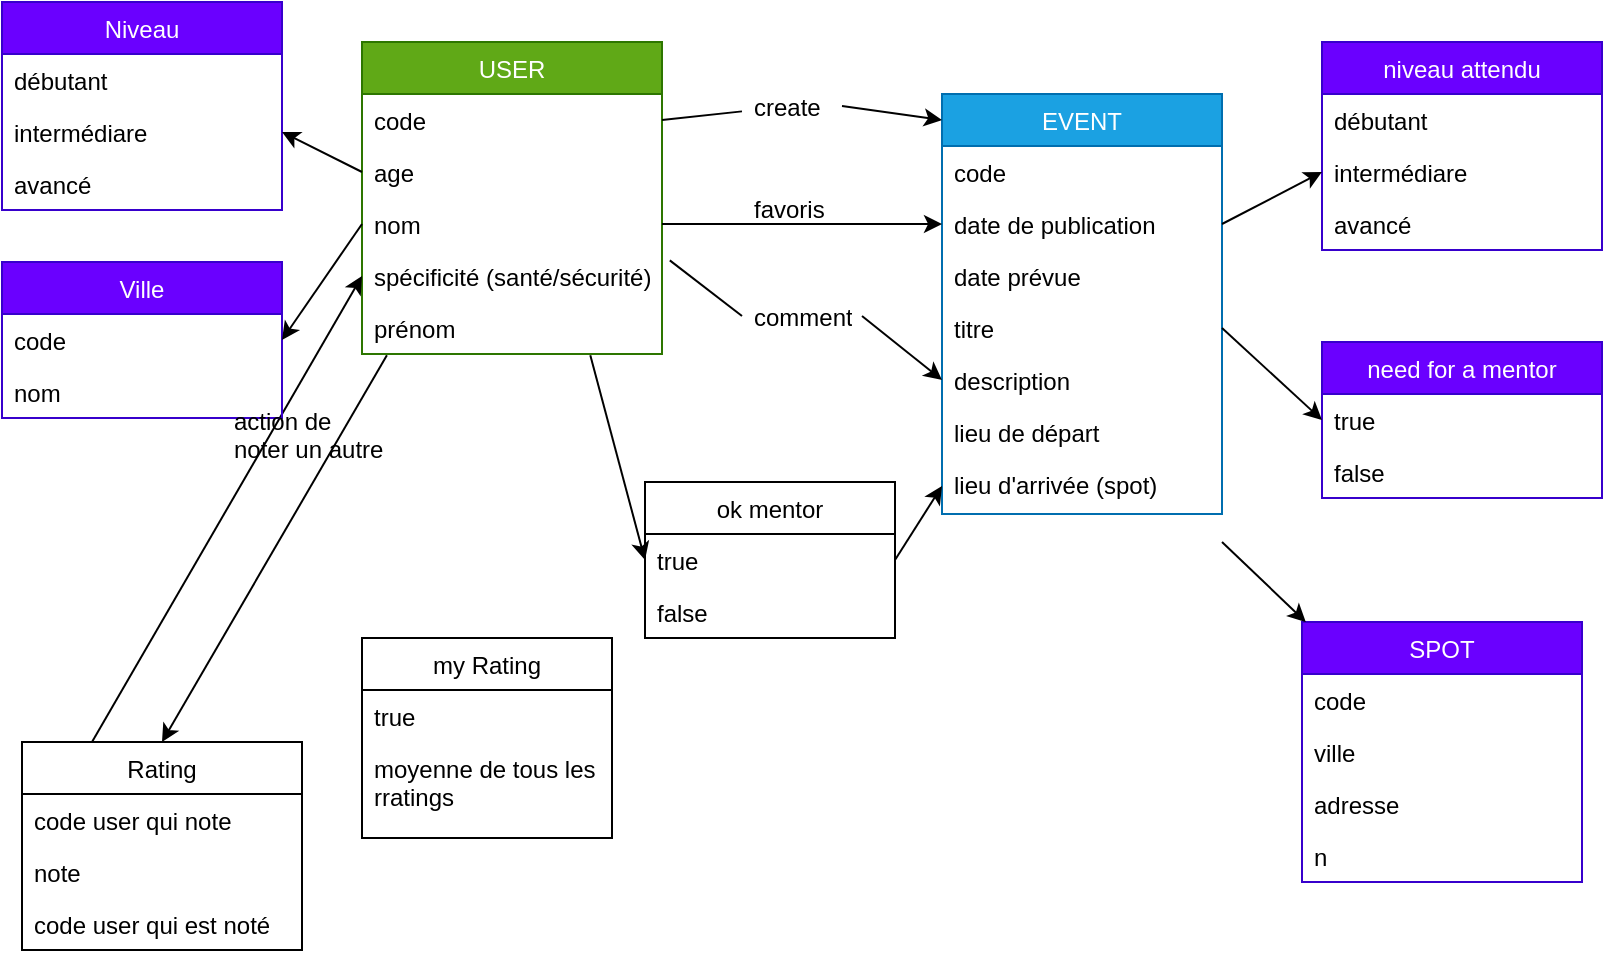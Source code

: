<mxfile>
    <diagram id="fY2fNxhLTFB4t6ed3JhN" name="mcd1">
        <mxGraphModel dx="883" dy="499" grid="1" gridSize="10" guides="1" tooltips="1" connect="1" arrows="1" fold="1" page="1" pageScale="1" pageWidth="827" pageHeight="1169" math="0" shadow="0">
            <root>
                <mxCell id="0"/>
                <mxCell id="1" parent="0"/>
                <mxCell id="58" style="edgeStyle=none;html=1;entryX=0.5;entryY=0;entryDx=0;entryDy=0;exitX=0.083;exitY=1.026;exitDx=0;exitDy=0;exitPerimeter=0;" parent="1" source="5" target="74" edge="1">
                    <mxGeometry relative="1" as="geometry">
                        <mxPoint x="270" as="targetPoint"/>
                        <mxPoint x="228" y="220" as="sourcePoint"/>
                    </mxGeometry>
                </mxCell>
                <mxCell id="2" value="USER" style="swimlane;fontStyle=0;childLayout=stackLayout;horizontal=1;startSize=26;fillColor=#60a917;horizontalStack=0;resizeParent=1;resizeParentMax=0;resizeLast=0;collapsible=1;marginBottom=0;strokeColor=#2D7600;fontColor=#ffffff;" parent="1" vertex="1">
                    <mxGeometry x="180" y="60" width="150" height="156" as="geometry"/>
                </mxCell>
                <mxCell id="3" value="code" style="text;strokeColor=none;fillColor=none;align=left;verticalAlign=top;spacingLeft=4;spacingRight=4;overflow=hidden;rotatable=0;points=[[0,0.5],[1,0.5]];portConstraint=eastwest;" parent="2" vertex="1">
                    <mxGeometry y="26" width="150" height="26" as="geometry"/>
                </mxCell>
                <mxCell id="4" value="age" style="text;strokeColor=none;fillColor=none;align=left;verticalAlign=top;spacingLeft=4;spacingRight=4;overflow=hidden;rotatable=0;points=[[0,0.5],[1,0.5]];portConstraint=eastwest;" parent="2" vertex="1">
                    <mxGeometry y="52" width="150" height="26" as="geometry"/>
                </mxCell>
                <mxCell id="18" value="nom " style="text;strokeColor=none;fillColor=none;align=left;verticalAlign=top;spacingLeft=4;spacingRight=4;overflow=hidden;rotatable=0;points=[[0,0.5],[1,0.5]];portConstraint=eastwest;" parent="2" vertex="1">
                    <mxGeometry y="78" width="150" height="26" as="geometry"/>
                </mxCell>
                <mxCell id="19" value="spécificité (santé/sécurité)" style="text;strokeColor=none;fillColor=none;align=left;verticalAlign=top;spacingLeft=4;spacingRight=4;overflow=hidden;rotatable=0;points=[[0,0.5],[1,0.5]];portConstraint=eastwest;" parent="2" vertex="1">
                    <mxGeometry y="104" width="150" height="26" as="geometry"/>
                </mxCell>
                <mxCell id="5" value="prénom" style="text;strokeColor=none;fillColor=none;align=left;verticalAlign=top;spacingLeft=4;spacingRight=4;overflow=hidden;rotatable=0;points=[[0,0.5],[1,0.5]];portConstraint=eastwest;" parent="2" vertex="1">
                    <mxGeometry y="130" width="150" height="26" as="geometry"/>
                </mxCell>
                <mxCell id="6" value="EVENT" style="swimlane;fontStyle=0;childLayout=stackLayout;horizontal=1;startSize=26;fillColor=#1ba1e2;horizontalStack=0;resizeParent=1;resizeParentMax=0;resizeLast=0;collapsible=1;marginBottom=0;strokeColor=#006EAF;fontColor=#ffffff;" parent="1" vertex="1">
                    <mxGeometry x="470" y="86" width="140" height="210" as="geometry"/>
                </mxCell>
                <mxCell id="7" value="code" style="text;strokeColor=none;fillColor=none;align=left;verticalAlign=top;spacingLeft=4;spacingRight=4;overflow=hidden;rotatable=0;points=[[0,0.5],[1,0.5]];portConstraint=eastwest;" parent="6" vertex="1">
                    <mxGeometry y="26" width="140" height="26" as="geometry"/>
                </mxCell>
                <mxCell id="8" value="date de publication" style="text;strokeColor=none;fillColor=none;align=left;verticalAlign=top;spacingLeft=4;spacingRight=4;overflow=hidden;rotatable=0;points=[[0,0.5],[1,0.5]];portConstraint=eastwest;" parent="6" vertex="1">
                    <mxGeometry y="52" width="140" height="26" as="geometry"/>
                </mxCell>
                <mxCell id="9" value="date prévue" style="text;strokeColor=none;fillColor=none;align=left;verticalAlign=top;spacingLeft=4;spacingRight=4;overflow=hidden;rotatable=0;points=[[0,0.5],[1,0.5]];portConstraint=eastwest;" parent="6" vertex="1">
                    <mxGeometry y="78" width="140" height="26" as="geometry"/>
                </mxCell>
                <mxCell id="29" value="titre" style="text;strokeColor=none;fillColor=none;align=left;verticalAlign=top;spacingLeft=4;spacingRight=4;overflow=hidden;rotatable=0;points=[[0,0.5],[1,0.5]];portConstraint=eastwest;" parent="6" vertex="1">
                    <mxGeometry y="104" width="140" height="26" as="geometry"/>
                </mxCell>
                <mxCell id="30" value="description" style="text;strokeColor=none;fillColor=none;align=left;verticalAlign=top;spacingLeft=4;spacingRight=4;overflow=hidden;rotatable=0;points=[[0,0.5],[1,0.5]];portConstraint=eastwest;" parent="6" vertex="1">
                    <mxGeometry y="130" width="140" height="26" as="geometry"/>
                </mxCell>
                <mxCell id="63" value="lieu de départ" style="text;strokeColor=none;fillColor=none;align=left;verticalAlign=top;spacingLeft=4;spacingRight=4;overflow=hidden;rotatable=0;points=[[0,0.5],[1,0.5]];portConstraint=eastwest;" parent="6" vertex="1">
                    <mxGeometry y="156" width="140" height="26" as="geometry"/>
                </mxCell>
                <mxCell id="89" value="lieu d'arrivée (spot)" style="text;strokeColor=none;fillColor=none;align=left;verticalAlign=top;spacingLeft=4;spacingRight=4;overflow=hidden;rotatable=0;points=[[0,0.5],[1,0.5]];portConstraint=eastwest;" parent="6" vertex="1">
                    <mxGeometry y="182" width="140" height="28" as="geometry"/>
                </mxCell>
                <mxCell id="10" value="SPOT" style="swimlane;fontStyle=0;childLayout=stackLayout;horizontal=1;startSize=26;fillColor=#6a00ff;horizontalStack=0;resizeParent=1;resizeParentMax=0;resizeLast=0;collapsible=1;marginBottom=0;strokeColor=#3700CC;fontColor=#ffffff;" parent="1" vertex="1">
                    <mxGeometry x="650" y="350" width="140" height="130" as="geometry"/>
                </mxCell>
                <mxCell id="11" value="code" style="text;strokeColor=none;fillColor=none;align=left;verticalAlign=top;spacingLeft=4;spacingRight=4;overflow=hidden;rotatable=0;points=[[0,0.5],[1,0.5]];portConstraint=eastwest;" parent="10" vertex="1">
                    <mxGeometry y="26" width="140" height="26" as="geometry"/>
                </mxCell>
                <mxCell id="12" value="ville" style="text;strokeColor=none;fillColor=none;align=left;verticalAlign=top;spacingLeft=4;spacingRight=4;overflow=hidden;rotatable=0;points=[[0,0.5],[1,0.5]];portConstraint=eastwest;" parent="10" vertex="1">
                    <mxGeometry y="52" width="140" height="26" as="geometry"/>
                </mxCell>
                <mxCell id="13" value="adresse" style="text;strokeColor=none;fillColor=none;align=left;verticalAlign=top;spacingLeft=4;spacingRight=4;overflow=hidden;rotatable=0;points=[[0,0.5],[1,0.5]];portConstraint=eastwest;" parent="10" vertex="1">
                    <mxGeometry y="78" width="140" height="26" as="geometry"/>
                </mxCell>
                <mxCell id="72" value="n" style="text;strokeColor=none;fillColor=none;align=left;verticalAlign=top;spacingLeft=4;spacingRight=4;overflow=hidden;rotatable=0;points=[[0,0.5],[1,0.5]];portConstraint=eastwest;" parent="10" vertex="1">
                    <mxGeometry y="104" width="140" height="26" as="geometry"/>
                </mxCell>
                <mxCell id="14" value="niveau attendu" style="swimlane;fontStyle=0;childLayout=stackLayout;horizontal=1;startSize=26;fillColor=#6a00ff;horizontalStack=0;resizeParent=1;resizeParentMax=0;resizeLast=0;collapsible=1;marginBottom=0;strokeColor=#3700CC;fontColor=#ffffff;" parent="1" vertex="1">
                    <mxGeometry x="660" y="60" width="140" height="104" as="geometry"/>
                </mxCell>
                <mxCell id="15" value="débutant" style="text;strokeColor=none;fillColor=none;align=left;verticalAlign=top;spacingLeft=4;spacingRight=4;overflow=hidden;rotatable=0;points=[[0,0.5],[1,0.5]];portConstraint=eastwest;" parent="14" vertex="1">
                    <mxGeometry y="26" width="140" height="26" as="geometry"/>
                </mxCell>
                <mxCell id="16" value="intermédiare" style="text;strokeColor=none;fillColor=none;align=left;verticalAlign=top;spacingLeft=4;spacingRight=4;overflow=hidden;rotatable=0;points=[[0,0.5],[1,0.5]];portConstraint=eastwest;" parent="14" vertex="1">
                    <mxGeometry y="52" width="140" height="26" as="geometry"/>
                </mxCell>
                <mxCell id="17" value="avancé" style="text;strokeColor=none;fillColor=none;align=left;verticalAlign=top;spacingLeft=4;spacingRight=4;overflow=hidden;rotatable=0;points=[[0,0.5],[1,0.5]];portConstraint=eastwest;" parent="14" vertex="1">
                    <mxGeometry y="78" width="140" height="26" as="geometry"/>
                </mxCell>
                <mxCell id="21" value="Niveau" style="swimlane;fontStyle=0;childLayout=stackLayout;horizontal=1;startSize=26;fillColor=#6a00ff;horizontalStack=0;resizeParent=1;resizeParentMax=0;resizeLast=0;collapsible=1;marginBottom=0;strokeColor=#3700CC;fontColor=#ffffff;" parent="1" vertex="1">
                    <mxGeometry y="40" width="140" height="104" as="geometry">
                        <mxRectangle y="90" width="70" height="26" as="alternateBounds"/>
                    </mxGeometry>
                </mxCell>
                <mxCell id="22" value="débutant" style="text;strokeColor=none;fillColor=none;align=left;verticalAlign=top;spacingLeft=4;spacingRight=4;overflow=hidden;rotatable=0;points=[[0,0.5],[1,0.5]];portConstraint=eastwest;" parent="21" vertex="1">
                    <mxGeometry y="26" width="140" height="26" as="geometry"/>
                </mxCell>
                <mxCell id="23" value="intermédiare" style="text;strokeColor=none;fillColor=none;align=left;verticalAlign=top;spacingLeft=4;spacingRight=4;overflow=hidden;rotatable=0;points=[[0,0.5],[1,0.5]];portConstraint=eastwest;" parent="21" vertex="1">
                    <mxGeometry y="52" width="140" height="26" as="geometry"/>
                </mxCell>
                <mxCell id="24" value="avancé" style="text;strokeColor=none;fillColor=none;align=left;verticalAlign=top;spacingLeft=4;spacingRight=4;overflow=hidden;rotatable=0;points=[[0,0.5],[1,0.5]];portConstraint=eastwest;" parent="21" vertex="1">
                    <mxGeometry y="78" width="140" height="26" as="geometry"/>
                </mxCell>
                <mxCell id="35" value="need for a mentor" style="swimlane;fontStyle=0;childLayout=stackLayout;horizontal=1;startSize=26;horizontalStack=0;resizeParent=1;resizeParentMax=0;resizeLast=0;collapsible=1;marginBottom=0;fillColor=#6a00ff;strokeColor=#3700CC;fontColor=#ffffff;" parent="1" vertex="1">
                    <mxGeometry x="660" y="210" width="140" height="78" as="geometry"/>
                </mxCell>
                <mxCell id="36" value="true" style="text;strokeColor=none;fillColor=none;align=left;verticalAlign=top;spacingLeft=4;spacingRight=4;overflow=hidden;rotatable=0;points=[[0,0.5],[1,0.5]];portConstraint=eastwest;" parent="35" vertex="1">
                    <mxGeometry y="26" width="140" height="26" as="geometry"/>
                </mxCell>
                <mxCell id="37" value="false" style="text;strokeColor=none;fillColor=none;align=left;verticalAlign=top;spacingLeft=4;spacingRight=4;overflow=hidden;rotatable=0;points=[[0,0.5],[1,0.5]];portConstraint=eastwest;" parent="35" vertex="1">
                    <mxGeometry y="52" width="140" height="26" as="geometry"/>
                </mxCell>
                <mxCell id="39" value="ok mentor" style="swimlane;fontStyle=0;childLayout=stackLayout;horizontal=1;startSize=26;horizontalStack=0;resizeParent=1;resizeParentMax=0;resizeLast=0;collapsible=1;marginBottom=0;fillColor=none;" parent="1" vertex="1">
                    <mxGeometry x="321.5" y="280" width="125" height="78" as="geometry"/>
                </mxCell>
                <mxCell id="40" value="true" style="text;strokeColor=none;fillColor=none;align=left;verticalAlign=top;spacingLeft=4;spacingRight=4;overflow=hidden;rotatable=0;points=[[0,0.5],[1,0.5]];portConstraint=eastwest;" parent="39" vertex="1">
                    <mxGeometry y="26" width="125" height="26" as="geometry"/>
                </mxCell>
                <mxCell id="41" value="false" style="text;strokeColor=none;fillColor=none;align=left;verticalAlign=top;spacingLeft=4;spacingRight=4;overflow=hidden;rotatable=0;points=[[0,0.5],[1,0.5]];portConstraint=eastwest;" parent="39" vertex="1">
                    <mxGeometry y="52" width="125" height="26" as="geometry"/>
                </mxCell>
                <mxCell id="42" style="edgeStyle=none;html=1;exitX=1;exitY=0.5;exitDx=0;exitDy=0;entryX=0;entryY=0.5;entryDx=0;entryDy=0;" parent="1" source="18" target="8" edge="1">
                    <mxGeometry relative="1" as="geometry"/>
                </mxCell>
                <mxCell id="43" style="edgeStyle=none;html=1;exitX=1;exitY=0.5;exitDx=0;exitDy=0;startArrow=none;" parent="1" source="44" edge="1">
                    <mxGeometry relative="1" as="geometry">
                        <mxPoint x="470" y="99" as="targetPoint"/>
                    </mxGeometry>
                </mxCell>
                <mxCell id="44" value="create" style="text;strokeColor=none;fillColor=none;align=left;verticalAlign=top;spacingLeft=4;spacingRight=4;overflow=hidden;rotatable=0;points=[[0,0.5],[1,0.5]];portConstraint=eastwest;" parent="1" vertex="1">
                    <mxGeometry x="370" y="79" width="50" height="26" as="geometry"/>
                </mxCell>
                <mxCell id="45" value="" style="edgeStyle=none;html=1;exitX=1;exitY=0.5;exitDx=0;exitDy=0;endArrow=none;" parent="1" source="3" target="44" edge="1">
                    <mxGeometry relative="1" as="geometry">
                        <mxPoint x="330" y="99" as="sourcePoint"/>
                        <mxPoint x="470" y="99" as="targetPoint"/>
                    </mxGeometry>
                </mxCell>
                <mxCell id="46" style="edgeStyle=none;html=1;exitX=1;exitY=0.5;exitDx=0;exitDy=0;entryX=0;entryY=0.5;entryDx=0;entryDy=0;startArrow=none;" parent="1" source="47" target="30" edge="1">
                    <mxGeometry relative="1" as="geometry"/>
                </mxCell>
                <mxCell id="47" value="comment" style="text;strokeColor=none;fillColor=none;align=left;verticalAlign=top;spacingLeft=4;spacingRight=4;overflow=hidden;rotatable=0;points=[[0,0.5],[1,0.5]];portConstraint=eastwest;" parent="1" vertex="1">
                    <mxGeometry x="370" y="184" width="60" height="26" as="geometry"/>
                </mxCell>
                <mxCell id="48" value="" style="edgeStyle=none;html=1;exitX=1.026;exitY=0.199;exitDx=0;exitDy=0;entryX=0;entryY=0.5;entryDx=0;entryDy=0;endArrow=none;exitPerimeter=0;" parent="1" source="19" target="47" edge="1">
                    <mxGeometry relative="1" as="geometry">
                        <mxPoint x="330" y="238" as="sourcePoint"/>
                        <mxPoint x="470" y="229" as="targetPoint"/>
                    </mxGeometry>
                </mxCell>
                <mxCell id="49" style="edgeStyle=none;html=1;exitX=1;exitY=0.5;exitDx=0;exitDy=0;entryX=0;entryY=0.5;entryDx=0;entryDy=0;" parent="1" source="29" target="36" edge="1">
                    <mxGeometry relative="1" as="geometry"/>
                </mxCell>
                <mxCell id="50" style="edgeStyle=none;html=1;exitX=0.761;exitY=1.026;exitDx=0;exitDy=0;entryX=0;entryY=0.5;entryDx=0;entryDy=0;exitPerimeter=0;" parent="1" source="5" target="40" edge="1">
                    <mxGeometry relative="1" as="geometry">
                        <mxPoint x="180" y="238" as="sourcePoint"/>
                    </mxGeometry>
                </mxCell>
                <mxCell id="51" style="edgeStyle=none;html=1;exitX=1;exitY=0.5;exitDx=0;exitDy=0;entryX=0;entryY=0.5;entryDx=0;entryDy=0;" parent="1" source="40" target="89" edge="1">
                    <mxGeometry relative="1" as="geometry">
                        <mxPoint x="470" y="310" as="targetPoint"/>
                    </mxGeometry>
                </mxCell>
                <mxCell id="52" value="favoris&#10;" style="text;strokeColor=none;fillColor=none;align=left;verticalAlign=top;spacingLeft=4;spacingRight=4;overflow=hidden;rotatable=0;points=[[0,0.5],[1,0.5]];portConstraint=eastwest;" parent="1" vertex="1">
                    <mxGeometry x="370" y="130" width="60" height="26" as="geometry"/>
                </mxCell>
                <mxCell id="61" style="edgeStyle=none;html=1;entryX=0;entryY=0.5;entryDx=0;entryDy=0;exitX=0.25;exitY=0;exitDx=0;exitDy=0;" parent="1" source="74" target="19" edge="1">
                    <mxGeometry relative="1" as="geometry">
                        <mxPoint x="205" y="-40" as="sourcePoint"/>
                    </mxGeometry>
                </mxCell>
                <mxCell id="62" style="edgeStyle=none;html=1;exitX=1;exitY=0.5;exitDx=0;exitDy=0;entryX=0;entryY=0.5;entryDx=0;entryDy=0;" parent="1" source="8" target="16" edge="1">
                    <mxGeometry relative="1" as="geometry"/>
                </mxCell>
                <mxCell id="65" style="edgeStyle=none;html=1;exitX=0;exitY=0.5;exitDx=0;exitDy=0;entryX=1;entryY=0.5;entryDx=0;entryDy=0;" parent="1" source="4" target="23" edge="1">
                    <mxGeometry relative="1" as="geometry"/>
                </mxCell>
                <mxCell id="66" value="Ville" style="swimlane;fontStyle=0;childLayout=stackLayout;horizontal=1;startSize=26;fillColor=#6a00ff;horizontalStack=0;resizeParent=1;resizeParentMax=0;resizeLast=0;collapsible=1;marginBottom=0;strokeColor=#3700CC;fontColor=#ffffff;" parent="1" vertex="1">
                    <mxGeometry y="170" width="140" height="78" as="geometry">
                        <mxRectangle y="90" width="70" height="26" as="alternateBounds"/>
                    </mxGeometry>
                </mxCell>
                <mxCell id="67" value="code" style="text;strokeColor=none;fillColor=none;align=left;verticalAlign=top;spacingLeft=4;spacingRight=4;overflow=hidden;rotatable=0;points=[[0,0.5],[1,0.5]];portConstraint=eastwest;" parent="66" vertex="1">
                    <mxGeometry y="26" width="140" height="26" as="geometry"/>
                </mxCell>
                <mxCell id="68" value="nom " style="text;strokeColor=none;fillColor=none;align=left;verticalAlign=top;spacingLeft=4;spacingRight=4;overflow=hidden;rotatable=0;points=[[0,0.5],[1,0.5]];portConstraint=eastwest;" parent="66" vertex="1">
                    <mxGeometry y="52" width="140" height="26" as="geometry"/>
                </mxCell>
                <mxCell id="70" style="edgeStyle=none;html=1;exitX=0;exitY=0.5;exitDx=0;exitDy=0;entryX=1;entryY=0.5;entryDx=0;entryDy=0;" parent="1" source="18" target="67" edge="1">
                    <mxGeometry relative="1" as="geometry"/>
                </mxCell>
                <mxCell id="71" style="edgeStyle=none;html=1;exitX=1;exitY=0.5;exitDx=0;exitDy=0;" parent="1" target="10" edge="1">
                    <mxGeometry relative="1" as="geometry">
                        <mxPoint x="610" y="310" as="sourcePoint"/>
                    </mxGeometry>
                </mxCell>
                <mxCell id="73" style="edgeStyle=none;html=1;exitX=0;exitY=0.5;exitDx=0;exitDy=0;" parent="1" edge="1">
                    <mxGeometry relative="1" as="geometry">
                        <mxPoint x="180" y="238" as="targetPoint"/>
                        <mxPoint x="180" y="238" as="sourcePoint"/>
                    </mxGeometry>
                </mxCell>
                <mxCell id="74" value="Rating" style="swimlane;fontStyle=0;childLayout=stackLayout;horizontal=1;startSize=26;fillColor=none;horizontalStack=0;resizeParent=1;resizeParentMax=0;resizeLast=0;collapsible=1;marginBottom=0;" parent="1" vertex="1">
                    <mxGeometry x="10" y="410" width="140" height="104" as="geometry">
                        <mxRectangle y="90" width="70" height="26" as="alternateBounds"/>
                    </mxGeometry>
                </mxCell>
                <mxCell id="75" value="code user qui note" style="text;strokeColor=none;fillColor=none;align=left;verticalAlign=top;spacingLeft=4;spacingRight=4;overflow=hidden;rotatable=0;points=[[0,0.5],[1,0.5]];portConstraint=eastwest;" parent="74" vertex="1">
                    <mxGeometry y="26" width="140" height="26" as="geometry"/>
                </mxCell>
                <mxCell id="76" value="note" style="text;strokeColor=none;fillColor=none;align=left;verticalAlign=top;spacingLeft=4;spacingRight=4;overflow=hidden;rotatable=0;points=[[0,0.5],[1,0.5]];portConstraint=eastwest;" parent="74" vertex="1">
                    <mxGeometry y="52" width="140" height="26" as="geometry"/>
                </mxCell>
                <mxCell id="77" value="code user qui est noté" style="text;strokeColor=none;fillColor=none;align=left;verticalAlign=top;spacingLeft=4;spacingRight=4;overflow=hidden;rotatable=0;points=[[0,0.5],[1,0.5]];portConstraint=eastwest;" parent="74" vertex="1">
                    <mxGeometry y="78" width="140" height="26" as="geometry"/>
                </mxCell>
                <mxCell id="85" value="action de &#10;noter un autre" style="text;strokeColor=none;fillColor=none;align=left;verticalAlign=top;spacingLeft=4;spacingRight=4;overflow=hidden;rotatable=0;points=[[0,0.5],[1,0.5]];portConstraint=eastwest;" parent="1" vertex="1">
                    <mxGeometry x="110" y="236" width="90" height="44" as="geometry"/>
                </mxCell>
                <mxCell id="4B_RqXSPuljISZFpgBxZ-91" value="my Rating" style="swimlane;fontStyle=0;childLayout=stackLayout;horizontal=1;startSize=26;horizontalStack=0;resizeParent=1;resizeParentMax=0;resizeLast=0;collapsible=1;marginBottom=0;fillColor=none;" parent="1" vertex="1">
                    <mxGeometry x="180" y="358" width="125" height="100" as="geometry"/>
                </mxCell>
                <mxCell id="4B_RqXSPuljISZFpgBxZ-92" value="true" style="text;strokeColor=none;fillColor=none;align=left;verticalAlign=top;spacingLeft=4;spacingRight=4;overflow=hidden;rotatable=0;points=[[0,0.5],[1,0.5]];portConstraint=eastwest;" parent="4B_RqXSPuljISZFpgBxZ-91" vertex="1">
                    <mxGeometry y="26" width="125" height="26" as="geometry"/>
                </mxCell>
                <mxCell id="4B_RqXSPuljISZFpgBxZ-93" value="moyenne de tous les &#10;rratings" style="text;strokeColor=none;fillColor=none;align=left;verticalAlign=top;spacingLeft=4;spacingRight=4;overflow=hidden;rotatable=0;points=[[0,0.5],[1,0.5]];portConstraint=eastwest;" parent="4B_RqXSPuljISZFpgBxZ-91" vertex="1">
                    <mxGeometry y="52" width="125" height="48" as="geometry"/>
                </mxCell>
            </root>
        </mxGraphModel>
    </diagram>
    <diagram id="aZdXz-ARmrOoVal73pJn" name="mcd2">
        <mxGraphModel dx="883" dy="499" grid="1" gridSize="10" guides="1" tooltips="1" connect="1" arrows="1" fold="1" page="1" pageScale="1" pageWidth="827" pageHeight="1169" math="0" shadow="0">
            <root>
                <mxCell id="62OBsqfHebpWz4NeBdI8-0"/>
                <mxCell id="62OBsqfHebpWz4NeBdI8-1" parent="62OBsqfHebpWz4NeBdI8-0"/>
                <mxCell id="4izGMQdi4UVWc09DDkQa-0" style="edgeStyle=none;html=1;entryX=0;entryY=0;entryDx=0;entryDy=0;startArrow=none;" parent="62OBsqfHebpWz4NeBdI8-1" target="4izGMQdi4UVWc09DDkQa-8" edge="1">
                    <mxGeometry relative="1" as="geometry">
                        <mxPoint x="420" y="63" as="sourcePoint"/>
                    </mxGeometry>
                </mxCell>
                <mxCell id="4izGMQdi4UVWc09DDkQa-1" value="USER" style="swimlane;fontStyle=0;childLayout=stackLayout;horizontal=1;startSize=26;fillColor=#60a917;horizontalStack=0;resizeParent=1;resizeParentMax=0;resizeLast=0;collapsible=1;marginBottom=0;strokeColor=#2D7600;fontColor=#ffffff;" parent="62OBsqfHebpWz4NeBdI8-1" vertex="1">
                    <mxGeometry x="180" y="60" width="150" height="156" as="geometry"/>
                </mxCell>
                <mxCell id="4izGMQdi4UVWc09DDkQa-2" value="code" style="text;strokeColor=none;fillColor=none;align=left;verticalAlign=top;spacingLeft=4;spacingRight=4;overflow=hidden;rotatable=0;points=[[0,0.5],[1,0.5]];portConstraint=eastwest;" parent="4izGMQdi4UVWc09DDkQa-1" vertex="1">
                    <mxGeometry y="26" width="150" height="26" as="geometry"/>
                </mxCell>
                <mxCell id="4izGMQdi4UVWc09DDkQa-3" value="age" style="text;strokeColor=none;fillColor=none;align=left;verticalAlign=top;spacingLeft=4;spacingRight=4;overflow=hidden;rotatable=0;points=[[0,0.5],[1,0.5]];portConstraint=eastwest;" parent="4izGMQdi4UVWc09DDkQa-1" vertex="1">
                    <mxGeometry y="52" width="150" height="26" as="geometry"/>
                </mxCell>
                <mxCell id="4izGMQdi4UVWc09DDkQa-5" value="health" style="text;strokeColor=none;fillColor=none;align=left;verticalAlign=top;spacingLeft=4;spacingRight=4;overflow=hidden;rotatable=0;points=[[0,0.5],[1,0.5]];portConstraint=eastwest;" parent="4izGMQdi4UVWc09DDkQa-1" vertex="1">
                    <mxGeometry y="78" width="150" height="26" as="geometry"/>
                </mxCell>
                <mxCell id="4izGMQdi4UVWc09DDkQa-4" value="name" style="text;strokeColor=none;fillColor=none;align=left;verticalAlign=top;spacingLeft=4;spacingRight=4;overflow=hidden;rotatable=0;points=[[0,0.5],[1,0.5]];portConstraint=eastwest;" parent="4izGMQdi4UVWc09DDkQa-1" vertex="1">
                    <mxGeometry y="104" width="150" height="26" as="geometry"/>
                </mxCell>
                <mxCell id="4izGMQdi4UVWc09DDkQa-6" value="surname" style="text;strokeColor=none;fillColor=none;align=left;verticalAlign=top;spacingLeft=4;spacingRight=4;overflow=hidden;rotatable=0;points=[[0,0.5],[1,0.5]];portConstraint=eastwest;" parent="4izGMQdi4UVWc09DDkQa-1" vertex="1">
                    <mxGeometry y="130" width="150" height="26" as="geometry"/>
                </mxCell>
                <mxCell id="4izGMQdi4UVWc09DDkQa-7" value="" style="curved=1;endArrow=classic;html=1;exitX=0.339;exitY=1.18;exitDx=0;exitDy=0;exitPerimeter=0;entryX=0;entryY=0.5;entryDx=0;entryDy=0;entryPerimeter=0;" parent="4izGMQdi4UVWc09DDkQa-1" source="4izGMQdi4UVWc09DDkQa-6" target="4izGMQdi4UVWc09DDkQa-6" edge="1">
                    <mxGeometry width="50" height="50" relative="1" as="geometry">
                        <mxPoint x="-20" y="300" as="sourcePoint"/>
                        <mxPoint x="-50" y="180" as="targetPoint"/>
                        <Array as="points">
                            <mxPoint x="-10" y="290"/>
                            <mxPoint x="-100" y="280"/>
                            <mxPoint x="-90" y="189"/>
                        </Array>
                    </mxGeometry>
                </mxCell>
                <mxCell id="4izGMQdi4UVWc09DDkQa-8" value="EVENT" style="swimlane;fontStyle=0;childLayout=stackLayout;horizontal=1;startSize=26;fillColor=#1ba1e2;horizontalStack=0;resizeParent=1;resizeParentMax=0;resizeLast=0;collapsible=1;marginBottom=0;strokeColor=#006EAF;fontColor=#ffffff;" parent="62OBsqfHebpWz4NeBdI8-1" vertex="1">
                    <mxGeometry x="470" y="86" width="140" height="236" as="geometry"/>
                </mxCell>
                <mxCell id="4izGMQdi4UVWc09DDkQa-9" value="code" style="text;strokeColor=none;fillColor=none;align=left;verticalAlign=top;spacingLeft=4;spacingRight=4;overflow=hidden;rotatable=0;points=[[0,0.5],[1,0.5]];portConstraint=eastwest;" parent="4izGMQdi4UVWc09DDkQa-8" vertex="1">
                    <mxGeometry y="26" width="140" height="26" as="geometry"/>
                </mxCell>
                <mxCell id="4izGMQdi4UVWc09DDkQa-11" value="predicted_date" style="text;strokeColor=none;fillColor=none;align=left;verticalAlign=top;spacingLeft=4;spacingRight=4;overflow=hidden;rotatable=0;points=[[0,0.5],[1,0.5]];portConstraint=eastwest;" parent="4izGMQdi4UVWc09DDkQa-8" vertex="1">
                    <mxGeometry y="52" width="140" height="26" as="geometry"/>
                </mxCell>
                <mxCell id="4izGMQdi4UVWc09DDkQa-12" value="titre" style="text;strokeColor=none;fillColor=none;align=left;verticalAlign=top;spacingLeft=4;spacingRight=4;overflow=hidden;rotatable=0;points=[[0,0.5],[1,0.5]];portConstraint=eastwest;" parent="4izGMQdi4UVWc09DDkQa-8" vertex="1">
                    <mxGeometry y="78" width="140" height="26" as="geometry"/>
                </mxCell>
                <mxCell id="4izGMQdi4UVWc09DDkQa-13" value="description" style="text;strokeColor=none;fillColor=none;align=left;verticalAlign=top;spacingLeft=4;spacingRight=4;overflow=hidden;rotatable=0;points=[[0,0.5],[1,0.5]];portConstraint=eastwest;" parent="4izGMQdi4UVWc09DDkQa-8" vertex="1">
                    <mxGeometry y="104" width="140" height="26" as="geometry"/>
                </mxCell>
                <mxCell id="4izGMQdi4UVWc09DDkQa-14" value="departure_place" style="text;strokeColor=none;fillColor=none;align=left;verticalAlign=top;spacingLeft=4;spacingRight=4;overflow=hidden;rotatable=0;points=[[0,0.5],[1,0.5]];portConstraint=eastwest;" parent="4izGMQdi4UVWc09DDkQa-8" vertex="1">
                    <mxGeometry y="130" width="140" height="26" as="geometry"/>
                </mxCell>
                <mxCell id="4izGMQdi4UVWc09DDkQa-15" value="arrival_place" style="text;strokeColor=none;fillColor=none;align=left;verticalAlign=top;spacingLeft=4;spacingRight=4;overflow=hidden;rotatable=0;points=[[0,0.5],[1,0.5]];portConstraint=eastwest;" parent="4izGMQdi4UVWc09DDkQa-8" vertex="1">
                    <mxGeometry y="156" width="140" height="28" as="geometry"/>
                </mxCell>
                <mxCell id="4izGMQdi4UVWc09DDkQa-16" value="mentor_need" style="text;strokeColor=none;fillColor=none;align=left;verticalAlign=top;spacingLeft=4;spacingRight=4;overflow=hidden;rotatable=0;points=[[0,0.5],[1,0.5]];portConstraint=eastwest;" parent="4izGMQdi4UVWc09DDkQa-8" vertex="1">
                    <mxGeometry y="184" width="140" height="26" as="geometry"/>
                </mxCell>
                <mxCell id="FOWZmp858P0tKbcivm0f-2" value="picture" style="text;strokeColor=none;fillColor=none;align=left;verticalAlign=top;spacingLeft=4;spacingRight=4;overflow=hidden;rotatable=0;points=[[0,0.5],[1,0.5]];portConstraint=eastwest;" parent="4izGMQdi4UVWc09DDkQa-8" vertex="1">
                    <mxGeometry y="210" width="140" height="26" as="geometry"/>
                </mxCell>
                <mxCell id="4izGMQdi4UVWc09DDkQa-17" value="event_spot" style="swimlane;fontStyle=0;childLayout=stackLayout;horizontal=1;startSize=26;fillColor=#6a00ff;horizontalStack=0;resizeParent=1;resizeParentMax=0;resizeLast=0;collapsible=1;marginBottom=0;strokeColor=#3700CC;fontColor=#ffffff;" parent="62OBsqfHebpWz4NeBdI8-1" vertex="1">
                    <mxGeometry x="650" y="290" width="140" height="156" as="geometry"/>
                </mxCell>
                <mxCell id="4izGMQdi4UVWc09DDkQa-18" value="code" style="text;strokeColor=none;fillColor=none;align=left;verticalAlign=top;spacingLeft=4;spacingRight=4;overflow=hidden;rotatable=0;points=[[0,0.5],[1,0.5]];portConstraint=eastwest;" parent="4izGMQdi4UVWc09DDkQa-17" vertex="1">
                    <mxGeometry y="26" width="140" height="26" as="geometry"/>
                </mxCell>
                <mxCell id="4izGMQdi4UVWc09DDkQa-19" value="name" style="text;strokeColor=none;fillColor=none;align=left;verticalAlign=top;spacingLeft=4;spacingRight=4;overflow=hidden;rotatable=0;points=[[0,0.5],[1,0.5]];portConstraint=eastwest;" parent="4izGMQdi4UVWc09DDkQa-17" vertex="1">
                    <mxGeometry y="52" width="140" height="26" as="geometry"/>
                </mxCell>
                <mxCell id="iIepXCn7DN5k6jutS0i--0" value="city" style="text;strokeColor=none;fillColor=none;align=left;verticalAlign=top;spacingLeft=4;spacingRight=4;overflow=hidden;rotatable=0;points=[[0,0.5],[1,0.5]];portConstraint=eastwest;" parent="4izGMQdi4UVWc09DDkQa-17" vertex="1">
                    <mxGeometry y="78" width="140" height="26" as="geometry"/>
                </mxCell>
                <mxCell id="4izGMQdi4UVWc09DDkQa-20" value="adress" style="text;strokeColor=none;fillColor=none;align=left;verticalAlign=top;spacingLeft=4;spacingRight=4;overflow=hidden;rotatable=0;points=[[0,0.5],[1,0.5]];portConstraint=eastwest;" parent="4izGMQdi4UVWc09DDkQa-17" vertex="1">
                    <mxGeometry y="104" width="140" height="26" as="geometry"/>
                </mxCell>
                <mxCell id="FOWZmp858P0tKbcivm0f-1" value="picture" style="text;strokeColor=none;fillColor=none;align=left;verticalAlign=top;spacingLeft=4;spacingRight=4;overflow=hidden;rotatable=0;points=[[0,0.5],[1,0.5]];portConstraint=eastwest;" parent="4izGMQdi4UVWc09DDkQa-17" vertex="1">
                    <mxGeometry y="130" width="140" height="26" as="geometry"/>
                </mxCell>
                <mxCell id="4izGMQdi4UVWc09DDkQa-21" value="event_level" style="swimlane;fontStyle=0;childLayout=stackLayout;horizontal=1;startSize=26;fillColor=#6a00ff;horizontalStack=0;resizeParent=1;resizeParentMax=0;resizeLast=0;collapsible=1;marginBottom=0;strokeColor=#3700CC;fontColor=#ffffff;" parent="62OBsqfHebpWz4NeBdI8-1" vertex="1">
                    <mxGeometry x="660" y="60" width="140" height="104" as="geometry"/>
                </mxCell>
                <mxCell id="4izGMQdi4UVWc09DDkQa-22" value="code" style="text;strokeColor=none;fillColor=none;align=left;verticalAlign=top;spacingLeft=4;spacingRight=4;overflow=hidden;rotatable=0;points=[[0,0.5],[1,0.5]];portConstraint=eastwest;" parent="4izGMQdi4UVWc09DDkQa-21" vertex="1">
                    <mxGeometry y="26" width="140" height="26" as="geometry"/>
                </mxCell>
                <mxCell id="4izGMQdi4UVWc09DDkQa-23" value="name" style="text;strokeColor=none;fillColor=none;align=left;verticalAlign=top;spacingLeft=4;spacingRight=4;overflow=hidden;rotatable=0;points=[[0,0.5],[1,0.5]];portConstraint=eastwest;" parent="4izGMQdi4UVWc09DDkQa-21" vertex="1">
                    <mxGeometry y="52" width="140" height="26" as="geometry"/>
                </mxCell>
                <mxCell id="FOWZmp858P0tKbcivm0f-0" value="icon" style="text;strokeColor=none;fillColor=none;align=left;verticalAlign=top;spacingLeft=4;spacingRight=4;overflow=hidden;rotatable=0;points=[[0,0.5],[1,0.5]];portConstraint=eastwest;" parent="4izGMQdi4UVWc09DDkQa-21" vertex="1">
                    <mxGeometry y="78" width="140" height="26" as="geometry"/>
                </mxCell>
                <mxCell id="4izGMQdi4UVWc09DDkQa-25" value="user_lever" style="swimlane;fontStyle=0;childLayout=stackLayout;horizontal=1;startSize=26;fillColor=#6a00ff;horizontalStack=0;resizeParent=1;resizeParentMax=0;resizeLast=0;collapsible=1;marginBottom=0;strokeColor=#3700CC;fontColor=#ffffff;" parent="62OBsqfHebpWz4NeBdI8-1" vertex="1">
                    <mxGeometry y="40" width="140" height="104" as="geometry">
                        <mxRectangle y="90" width="70" height="26" as="alternateBounds"/>
                    </mxGeometry>
                </mxCell>
                <mxCell id="4izGMQdi4UVWc09DDkQa-26" value="code" style="text;strokeColor=none;fillColor=none;align=left;verticalAlign=top;spacingLeft=4;spacingRight=4;overflow=hidden;rotatable=0;points=[[0,0.5],[1,0.5]];portConstraint=eastwest;" parent="4izGMQdi4UVWc09DDkQa-25" vertex="1">
                    <mxGeometry y="26" width="140" height="26" as="geometry"/>
                </mxCell>
                <mxCell id="4izGMQdi4UVWc09DDkQa-27" value="name" style="text;strokeColor=none;fillColor=none;align=left;verticalAlign=top;spacingLeft=4;spacingRight=4;overflow=hidden;rotatable=0;points=[[0,0.5],[1,0.5]];portConstraint=eastwest;" parent="4izGMQdi4UVWc09DDkQa-25" vertex="1">
                    <mxGeometry y="52" width="140" height="26" as="geometry"/>
                </mxCell>
                <mxCell id="FOWZmp858P0tKbcivm0f-3" value="icon" style="text;strokeColor=none;fillColor=none;align=left;verticalAlign=top;spacingLeft=4;spacingRight=4;overflow=hidden;rotatable=0;points=[[0,0.5],[1,0.5]];portConstraint=eastwest;" parent="4izGMQdi4UVWc09DDkQa-25" vertex="1">
                    <mxGeometry y="78" width="140" height="26" as="geometry"/>
                </mxCell>
                <mxCell id="4izGMQdi4UVWc09DDkQa-29" style="edgeStyle=none;html=1;exitX=1;exitY=0.5;exitDx=0;exitDy=0;entryX=0;entryY=0.5;entryDx=0;entryDy=0;startArrow=none;" parent="62OBsqfHebpWz4NeBdI8-1" source="4izGMQdi4UVWc09DDkQa-42" edge="1">
                    <mxGeometry relative="1" as="geometry">
                        <mxPoint x="470" y="151" as="targetPoint"/>
                    </mxGeometry>
                </mxCell>
                <mxCell id="4izGMQdi4UVWc09DDkQa-30" style="edgeStyle=none;html=1;exitX=1;exitY=0.5;exitDx=0;exitDy=0;startArrow=none;" parent="62OBsqfHebpWz4NeBdI8-1" source="4izGMQdi4UVWc09DDkQa-31" edge="1">
                    <mxGeometry relative="1" as="geometry">
                        <mxPoint x="470" y="99" as="targetPoint"/>
                    </mxGeometry>
                </mxCell>
                <mxCell id="4izGMQdi4UVWc09DDkQa-31" value="create" style="text;strokeColor=none;fillColor=none;align=left;verticalAlign=top;spacingLeft=4;spacingRight=4;overflow=hidden;rotatable=0;points=[[0,0.5],[1,0.5]];portConstraint=eastwest;" parent="62OBsqfHebpWz4NeBdI8-1" vertex="1">
                    <mxGeometry x="370" y="86" width="50" height="26" as="geometry"/>
                </mxCell>
                <mxCell id="4izGMQdi4UVWc09DDkQa-32" value="" style="edgeStyle=none;html=1;exitX=1;exitY=0.5;exitDx=0;exitDy=0;endArrow=none;" parent="62OBsqfHebpWz4NeBdI8-1" source="4izGMQdi4UVWc09DDkQa-2" target="4izGMQdi4UVWc09DDkQa-31" edge="1">
                    <mxGeometry relative="1" as="geometry">
                        <mxPoint x="330" y="99" as="sourcePoint"/>
                        <mxPoint x="470" y="99" as="targetPoint"/>
                    </mxGeometry>
                </mxCell>
                <mxCell id="4izGMQdi4UVWc09DDkQa-33" style="edgeStyle=none;html=1;exitX=1;exitY=0.5;exitDx=0;exitDy=0;entryX=0;entryY=0.5;entryDx=0;entryDy=0;startArrow=none;" parent="62OBsqfHebpWz4NeBdI8-1" source="4izGMQdi4UVWc09DDkQa-34" target="4izGMQdi4UVWc09DDkQa-13" edge="1">
                    <mxGeometry relative="1" as="geometry"/>
                </mxCell>
                <mxCell id="4izGMQdi4UVWc09DDkQa-34" value="commente" style="text;strokeColor=none;fillColor=none;align=left;verticalAlign=top;spacingLeft=4;spacingRight=4;overflow=hidden;rotatable=0;points=[[0,0.5],[1,0.5]];portConstraint=eastwest;" parent="62OBsqfHebpWz4NeBdI8-1" vertex="1">
                    <mxGeometry x="370" y="184" width="60" height="26" as="geometry"/>
                </mxCell>
                <mxCell id="4izGMQdi4UVWc09DDkQa-35" value="" style="edgeStyle=none;html=1;exitX=1;exitY=0.5;exitDx=0;exitDy=0;entryX=0;entryY=0.5;entryDx=0;entryDy=0;endArrow=none;" parent="62OBsqfHebpWz4NeBdI8-1" source="4izGMQdi4UVWc09DDkQa-4" target="4izGMQdi4UVWc09DDkQa-34" edge="1">
                    <mxGeometry relative="1" as="geometry">
                        <mxPoint x="330" y="238" as="sourcePoint"/>
                        <mxPoint x="470" y="229" as="targetPoint"/>
                    </mxGeometry>
                </mxCell>
                <mxCell id="4izGMQdi4UVWc09DDkQa-36" style="edgeStyle=none;html=1;exitX=1;exitY=0.5;exitDx=0;exitDy=0;entryX=0;entryY=0.5;entryDx=0;entryDy=0;" parent="62OBsqfHebpWz4NeBdI8-1" target="4izGMQdi4UVWc09DDkQa-23" edge="1">
                    <mxGeometry relative="1" as="geometry">
                        <mxPoint x="610" y="151" as="sourcePoint"/>
                    </mxGeometry>
                </mxCell>
                <mxCell id="4izGMQdi4UVWc09DDkQa-37" style="edgeStyle=none;html=1;exitX=0;exitY=0.5;exitDx=0;exitDy=0;entryX=1;entryY=0.5;entryDx=0;entryDy=0;" parent="62OBsqfHebpWz4NeBdI8-1" source="4izGMQdi4UVWc09DDkQa-3" target="4izGMQdi4UVWc09DDkQa-27" edge="1">
                    <mxGeometry relative="1" as="geometry"/>
                </mxCell>
                <mxCell id="4izGMQdi4UVWc09DDkQa-38" style="edgeStyle=none;html=1;exitX=1;exitY=0.5;exitDx=0;exitDy=0;" parent="62OBsqfHebpWz4NeBdI8-1" target="4izGMQdi4UVWc09DDkQa-17" edge="1">
                    <mxGeometry relative="1" as="geometry">
                        <mxPoint x="610" y="310" as="sourcePoint"/>
                    </mxGeometry>
                </mxCell>
                <mxCell id="4izGMQdi4UVWc09DDkQa-39" style="edgeStyle=none;html=1;exitX=0;exitY=0.5;exitDx=0;exitDy=0;" parent="62OBsqfHebpWz4NeBdI8-1" edge="1">
                    <mxGeometry relative="1" as="geometry">
                        <mxPoint x="180" y="238" as="targetPoint"/>
                        <mxPoint x="180" y="238" as="sourcePoint"/>
                    </mxGeometry>
                </mxCell>
                <mxCell id="4izGMQdi4UVWc09DDkQa-40" value="report" style="text;strokeColor=none;fillColor=none;align=left;verticalAlign=top;spacingLeft=4;spacingRight=4;overflow=hidden;rotatable=0;points=[[0,0.5],[1,0.5]];portConstraint=eastwest;" parent="62OBsqfHebpWz4NeBdI8-1" vertex="1">
                    <mxGeometry x="370" y="50" width="60" height="26" as="geometry"/>
                </mxCell>
                <mxCell id="4izGMQdi4UVWc09DDkQa-41" value="" style="edgeStyle=none;html=1;exitX=1;exitY=0;exitDx=0;exitDy=0;endArrow=none;" parent="62OBsqfHebpWz4NeBdI8-1" source="4izGMQdi4UVWc09DDkQa-1" edge="1">
                    <mxGeometry relative="1" as="geometry">
                        <mxPoint x="330" y="60" as="sourcePoint"/>
                        <mxPoint x="370" y="60" as="targetPoint"/>
                    </mxGeometry>
                </mxCell>
                <mxCell id="4izGMQdi4UVWc09DDkQa-42" value="join" style="text;strokeColor=none;fillColor=none;align=left;verticalAlign=top;spacingLeft=4;spacingRight=4;overflow=hidden;rotatable=0;points=[[0,0.5],[1,0.5]];portConstraint=eastwest;" parent="62OBsqfHebpWz4NeBdI8-1" vertex="1">
                    <mxGeometry x="370" y="138" width="60" height="26" as="geometry"/>
                </mxCell>
                <mxCell id="4izGMQdi4UVWc09DDkQa-43" value="" style="edgeStyle=none;html=1;exitX=1;exitY=0.5;exitDx=0;exitDy=0;entryX=0;entryY=0.5;entryDx=0;entryDy=0;endArrow=none;" parent="62OBsqfHebpWz4NeBdI8-1" source="4izGMQdi4UVWc09DDkQa-5" target="4izGMQdi4UVWc09DDkQa-42" edge="1">
                    <mxGeometry relative="1" as="geometry">
                        <mxPoint x="330" y="151" as="sourcePoint"/>
                        <mxPoint x="470" y="151" as="targetPoint"/>
                    </mxGeometry>
                </mxCell>
                <mxCell id="4izGMQdi4UVWc09DDkQa-44" style="edgeStyle=none;html=1;exitX=1;exitY=0.5;exitDx=0;exitDy=0;entryX=0;entryY=0.5;entryDx=0;entryDy=0;startArrow=none;" parent="62OBsqfHebpWz4NeBdI8-1" source="4izGMQdi4UVWc09DDkQa-45" target="4izGMQdi4UVWc09DDkQa-16" edge="1">
                    <mxGeometry relative="1" as="geometry"/>
                </mxCell>
                <mxCell id="4izGMQdi4UVWc09DDkQa-45" value="join as a mentor" style="text;strokeColor=none;fillColor=none;align=left;verticalAlign=top;spacingLeft=4;spacingRight=4;overflow=hidden;rotatable=0;points=[[0,0.5],[1,0.5]];portConstraint=eastwest;" parent="62OBsqfHebpWz4NeBdI8-1" vertex="1">
                    <mxGeometry x="347.5" y="257" width="95" height="39" as="geometry"/>
                </mxCell>
                <mxCell id="4izGMQdi4UVWc09DDkQa-46" value="" style="edgeStyle=none;html=1;exitX=1;exitY=0.5;exitDx=0;exitDy=0;entryX=0;entryY=0.5;entryDx=0;entryDy=0;endArrow=none;" parent="62OBsqfHebpWz4NeBdI8-1" source="4izGMQdi4UVWc09DDkQa-6" target="4izGMQdi4UVWc09DDkQa-45" edge="1">
                    <mxGeometry relative="1" as="geometry">
                        <mxPoint x="330" y="249" as="sourcePoint"/>
                        <mxPoint x="470" y="309" as="targetPoint"/>
                    </mxGeometry>
                </mxCell>
                <mxCell id="4izGMQdi4UVWc09DDkQa-47" value="rate&#10;(rating given by other users)" style="text;strokeColor=none;fillColor=none;align=left;verticalAlign=top;spacingLeft=4;spacingRight=4;overflow=hidden;rotatable=0;points=[[0,0.5],[1,0.5]];portConstraint=eastwest;" parent="62OBsqfHebpWz4NeBdI8-1" vertex="1">
                    <mxGeometry x="50" y="333" width="170" height="44" as="geometry"/>
                </mxCell>
                <mxCell id="4izGMQdi4UVWc09DDkQa-48" value="" style="ellipse;whiteSpace=wrap;html=1;fillColor=none;" parent="62OBsqfHebpWz4NeBdI8-1" vertex="1">
                    <mxGeometry x="30" y="315" width="200" height="80" as="geometry"/>
                </mxCell>
            </root>
        </mxGraphModel>
    </diagram>
    <diagram id="x7gJMAbDvnJFme79OBq8" name="mcd3">
        <mxGraphModel dx="883" dy="499" grid="1" gridSize="10" guides="1" tooltips="1" connect="1" arrows="1" fold="1" page="1" pageScale="1" pageWidth="827" pageHeight="1169" math="0" shadow="0">
            <root>
                <mxCell id="XqkybuK0xmhoQ3M6XAvw-0"/>
                <mxCell id="XqkybuK0xmhoQ3M6XAvw-1" parent="XqkybuK0xmhoQ3M6XAvw-0"/>
                <mxCell id="XqkybuK0xmhoQ3M6XAvw-2" style="edgeStyle=none;html=1;entryX=0;entryY=0;entryDx=0;entryDy=0;startArrow=none;" parent="XqkybuK0xmhoQ3M6XAvw-1" target="XqkybuK0xmhoQ3M6XAvw-10" edge="1">
                    <mxGeometry relative="1" as="geometry">
                        <mxPoint x="420" y="63" as="sourcePoint"/>
                    </mxGeometry>
                </mxCell>
                <mxCell id="XqkybuK0xmhoQ3M6XAvw-3" value="USER" style="swimlane;fontStyle=0;childLayout=stackLayout;horizontal=1;startSize=26;fillColor=#60a917;horizontalStack=0;resizeParent=1;resizeParentMax=0;resizeLast=0;collapsible=1;marginBottom=0;strokeColor=#2D7600;fontColor=#ffffff;" parent="XqkybuK0xmhoQ3M6XAvw-1" vertex="1">
                    <mxGeometry x="180" y="60" width="150" height="156" as="geometry"/>
                </mxCell>
                <mxCell id="XqkybuK0xmhoQ3M6XAvw-4" value="code" style="text;strokeColor=none;fillColor=none;align=left;verticalAlign=top;spacingLeft=4;spacingRight=4;overflow=hidden;rotatable=0;points=[[0,0.5],[1,0.5]];portConstraint=eastwest;" parent="XqkybuK0xmhoQ3M6XAvw-3" vertex="1">
                    <mxGeometry y="26" width="150" height="26" as="geometry"/>
                </mxCell>
                <mxCell id="XqkybuK0xmhoQ3M6XAvw-5" value="age" style="text;strokeColor=none;fillColor=none;align=left;verticalAlign=top;spacingLeft=4;spacingRight=4;overflow=hidden;rotatable=0;points=[[0,0.5],[1,0.5]];portConstraint=eastwest;" parent="XqkybuK0xmhoQ3M6XAvw-3" vertex="1">
                    <mxGeometry y="52" width="150" height="26" as="geometry"/>
                </mxCell>
                <mxCell id="XqkybuK0xmhoQ3M6XAvw-6" value="health" style="text;strokeColor=none;fillColor=none;align=left;verticalAlign=top;spacingLeft=4;spacingRight=4;overflow=hidden;rotatable=0;points=[[0,0.5],[1,0.5]];portConstraint=eastwest;" parent="XqkybuK0xmhoQ3M6XAvw-3" vertex="1">
                    <mxGeometry y="78" width="150" height="26" as="geometry"/>
                </mxCell>
                <mxCell id="XqkybuK0xmhoQ3M6XAvw-7" value="name" style="text;strokeColor=none;fillColor=none;align=left;verticalAlign=top;spacingLeft=4;spacingRight=4;overflow=hidden;rotatable=0;points=[[0,0.5],[1,0.5]];portConstraint=eastwest;" parent="XqkybuK0xmhoQ3M6XAvw-3" vertex="1">
                    <mxGeometry y="104" width="150" height="26" as="geometry"/>
                </mxCell>
                <mxCell id="XqkybuK0xmhoQ3M6XAvw-8" value="surname" style="text;strokeColor=none;fillColor=none;align=left;verticalAlign=top;spacingLeft=4;spacingRight=4;overflow=hidden;rotatable=0;points=[[0,0.5],[1,0.5]];portConstraint=eastwest;" parent="XqkybuK0xmhoQ3M6XAvw-3" vertex="1">
                    <mxGeometry y="130" width="150" height="26" as="geometry"/>
                </mxCell>
                <mxCell id="XqkybuK0xmhoQ3M6XAvw-9" value="" style="curved=1;endArrow=classic;html=1;exitX=0.339;exitY=1.18;exitDx=0;exitDy=0;exitPerimeter=0;entryX=0;entryY=0.5;entryDx=0;entryDy=0;entryPerimeter=0;" parent="XqkybuK0xmhoQ3M6XAvw-3" source="XqkybuK0xmhoQ3M6XAvw-8" target="XqkybuK0xmhoQ3M6XAvw-8" edge="1">
                    <mxGeometry width="50" height="50" relative="1" as="geometry">
                        <mxPoint x="-20" y="300" as="sourcePoint"/>
                        <mxPoint x="-50" y="180" as="targetPoint"/>
                        <Array as="points">
                            <mxPoint x="-10" y="290"/>
                            <mxPoint x="-100" y="280"/>
                            <mxPoint x="-90" y="189"/>
                        </Array>
                    </mxGeometry>
                </mxCell>
                <mxCell id="XqkybuK0xmhoQ3M6XAvw-10" value="EVENT" style="swimlane;fontStyle=0;childLayout=stackLayout;horizontal=1;startSize=26;fillColor=#1ba1e2;horizontalStack=0;resizeParent=1;resizeParentMax=0;resizeLast=0;collapsible=1;marginBottom=0;strokeColor=#006EAF;fontColor=#ffffff;" parent="XqkybuK0xmhoQ3M6XAvw-1" vertex="1">
                    <mxGeometry x="470" y="86" width="140" height="236" as="geometry"/>
                </mxCell>
                <mxCell id="XqkybuK0xmhoQ3M6XAvw-11" value="code" style="text;strokeColor=none;fillColor=none;align=left;verticalAlign=top;spacingLeft=4;spacingRight=4;overflow=hidden;rotatable=0;points=[[0,0.5],[1,0.5]];portConstraint=eastwest;" parent="XqkybuK0xmhoQ3M6XAvw-10" vertex="1">
                    <mxGeometry y="26" width="140" height="26" as="geometry"/>
                </mxCell>
                <mxCell id="XqkybuK0xmhoQ3M6XAvw-12" value="predicted_date" style="text;strokeColor=none;fillColor=none;align=left;verticalAlign=top;spacingLeft=4;spacingRight=4;overflow=hidden;rotatable=0;points=[[0,0.5],[1,0.5]];portConstraint=eastwest;" parent="XqkybuK0xmhoQ3M6XAvw-10" vertex="1">
                    <mxGeometry y="52" width="140" height="26" as="geometry"/>
                </mxCell>
                <mxCell id="XqkybuK0xmhoQ3M6XAvw-13" value="titre" style="text;strokeColor=none;fillColor=none;align=left;verticalAlign=top;spacingLeft=4;spacingRight=4;overflow=hidden;rotatable=0;points=[[0,0.5],[1,0.5]];portConstraint=eastwest;" parent="XqkybuK0xmhoQ3M6XAvw-10" vertex="1">
                    <mxGeometry y="78" width="140" height="26" as="geometry"/>
                </mxCell>
                <mxCell id="XqkybuK0xmhoQ3M6XAvw-14" value="description" style="text;strokeColor=none;fillColor=none;align=left;verticalAlign=top;spacingLeft=4;spacingRight=4;overflow=hidden;rotatable=0;points=[[0,0.5],[1,0.5]];portConstraint=eastwest;" parent="XqkybuK0xmhoQ3M6XAvw-10" vertex="1">
                    <mxGeometry y="104" width="140" height="26" as="geometry"/>
                </mxCell>
                <mxCell id="XqkybuK0xmhoQ3M6XAvw-15" value="departure_place" style="text;strokeColor=none;fillColor=none;align=left;verticalAlign=top;spacingLeft=4;spacingRight=4;overflow=hidden;rotatable=0;points=[[0,0.5],[1,0.5]];portConstraint=eastwest;" parent="XqkybuK0xmhoQ3M6XAvw-10" vertex="1">
                    <mxGeometry y="130" width="140" height="26" as="geometry"/>
                </mxCell>
                <mxCell id="XqkybuK0xmhoQ3M6XAvw-16" value="arrival_place" style="text;strokeColor=none;fillColor=none;align=left;verticalAlign=top;spacingLeft=4;spacingRight=4;overflow=hidden;rotatable=0;points=[[0,0.5],[1,0.5]];portConstraint=eastwest;" parent="XqkybuK0xmhoQ3M6XAvw-10" vertex="1">
                    <mxGeometry y="156" width="140" height="28" as="geometry"/>
                </mxCell>
                <mxCell id="XqkybuK0xmhoQ3M6XAvw-17" value="mentor_need" style="text;strokeColor=none;fillColor=none;align=left;verticalAlign=top;spacingLeft=4;spacingRight=4;overflow=hidden;rotatable=0;points=[[0,0.5],[1,0.5]];portConstraint=eastwest;" parent="XqkybuK0xmhoQ3M6XAvw-10" vertex="1">
                    <mxGeometry y="184" width="140" height="26" as="geometry"/>
                </mxCell>
                <mxCell id="XqkybuK0xmhoQ3M6XAvw-18" value="picture" style="text;strokeColor=none;fillColor=none;align=left;verticalAlign=top;spacingLeft=4;spacingRight=4;overflow=hidden;rotatable=0;points=[[0,0.5],[1,0.5]];portConstraint=eastwest;" parent="XqkybuK0xmhoQ3M6XAvw-10" vertex="1">
                    <mxGeometry y="210" width="140" height="26" as="geometry"/>
                </mxCell>
                <mxCell id="XqkybuK0xmhoQ3M6XAvw-19" value="SPOT" style="swimlane;fontStyle=0;childLayout=stackLayout;horizontal=1;startSize=26;fillColor=#1ba1e2;horizontalStack=0;resizeParent=1;resizeParentMax=0;resizeLast=0;collapsible=1;marginBottom=0;strokeColor=#006EAF;fontColor=#ffffff;" parent="XqkybuK0xmhoQ3M6XAvw-1" vertex="1">
                    <mxGeometry x="274" y="429" width="140" height="156" as="geometry"/>
                </mxCell>
                <mxCell id="XqkybuK0xmhoQ3M6XAvw-20" value="code" style="text;strokeColor=none;fillColor=none;align=left;verticalAlign=top;spacingLeft=4;spacingRight=4;overflow=hidden;rotatable=0;points=[[0,0.5],[1,0.5]];portConstraint=eastwest;" parent="XqkybuK0xmhoQ3M6XAvw-19" vertex="1">
                    <mxGeometry y="26" width="140" height="26" as="geometry"/>
                </mxCell>
                <mxCell id="XqkybuK0xmhoQ3M6XAvw-21" value="name" style="text;strokeColor=none;fillColor=none;align=left;verticalAlign=top;spacingLeft=4;spacingRight=4;overflow=hidden;rotatable=0;points=[[0,0.5],[1,0.5]];portConstraint=eastwest;" parent="XqkybuK0xmhoQ3M6XAvw-19" vertex="1">
                    <mxGeometry y="52" width="140" height="26" as="geometry"/>
                </mxCell>
                <mxCell id="XqkybuK0xmhoQ3M6XAvw-22" value="city" style="text;strokeColor=none;fillColor=none;align=left;verticalAlign=top;spacingLeft=4;spacingRight=4;overflow=hidden;rotatable=0;points=[[0,0.5],[1,0.5]];portConstraint=eastwest;" parent="XqkybuK0xmhoQ3M6XAvw-19" vertex="1">
                    <mxGeometry y="78" width="140" height="26" as="geometry"/>
                </mxCell>
                <mxCell id="XqkybuK0xmhoQ3M6XAvw-23" value="adress" style="text;strokeColor=none;fillColor=none;align=left;verticalAlign=top;spacingLeft=4;spacingRight=4;overflow=hidden;rotatable=0;points=[[0,0.5],[1,0.5]];portConstraint=eastwest;" parent="XqkybuK0xmhoQ3M6XAvw-19" vertex="1">
                    <mxGeometry y="104" width="140" height="26" as="geometry"/>
                </mxCell>
                <mxCell id="XqkybuK0xmhoQ3M6XAvw-24" value="picture" style="text;strokeColor=none;fillColor=none;align=left;verticalAlign=top;spacingLeft=4;spacingRight=4;overflow=hidden;rotatable=0;points=[[0,0.5],[1,0.5]];portConstraint=eastwest;" parent="XqkybuK0xmhoQ3M6XAvw-19" vertex="1">
                    <mxGeometry y="130" width="140" height="26" as="geometry"/>
                </mxCell>
                <mxCell id="XqkybuK0xmhoQ3M6XAvw-25" value="event_level" style="swimlane;fontStyle=0;childLayout=stackLayout;horizontal=1;startSize=26;fillColor=#6a00ff;horizontalStack=0;resizeParent=1;resizeParentMax=0;resizeLast=0;collapsible=1;marginBottom=0;strokeColor=#3700CC;fontColor=#ffffff;" parent="XqkybuK0xmhoQ3M6XAvw-1" vertex="1">
                    <mxGeometry x="660" y="60" width="140" height="104" as="geometry"/>
                </mxCell>
                <mxCell id="XqkybuK0xmhoQ3M6XAvw-26" value="code" style="text;strokeColor=none;fillColor=none;align=left;verticalAlign=top;spacingLeft=4;spacingRight=4;overflow=hidden;rotatable=0;points=[[0,0.5],[1,0.5]];portConstraint=eastwest;" parent="XqkybuK0xmhoQ3M6XAvw-25" vertex="1">
                    <mxGeometry y="26" width="140" height="26" as="geometry"/>
                </mxCell>
                <mxCell id="XqkybuK0xmhoQ3M6XAvw-27" value="name" style="text;strokeColor=none;fillColor=none;align=left;verticalAlign=top;spacingLeft=4;spacingRight=4;overflow=hidden;rotatable=0;points=[[0,0.5],[1,0.5]];portConstraint=eastwest;" parent="XqkybuK0xmhoQ3M6XAvw-25" vertex="1">
                    <mxGeometry y="52" width="140" height="26" as="geometry"/>
                </mxCell>
                <mxCell id="XqkybuK0xmhoQ3M6XAvw-28" value="icon" style="text;strokeColor=none;fillColor=none;align=left;verticalAlign=top;spacingLeft=4;spacingRight=4;overflow=hidden;rotatable=0;points=[[0,0.5],[1,0.5]];portConstraint=eastwest;" parent="XqkybuK0xmhoQ3M6XAvw-25" vertex="1">
                    <mxGeometry y="78" width="140" height="26" as="geometry"/>
                </mxCell>
                <mxCell id="XqkybuK0xmhoQ3M6XAvw-29" value="user_level" style="swimlane;fontStyle=0;childLayout=stackLayout;horizontal=1;startSize=26;fillColor=#6a00ff;horizontalStack=0;resizeParent=1;resizeParentMax=0;resizeLast=0;collapsible=1;marginBottom=0;strokeColor=#3700CC;fontColor=#ffffff;" parent="XqkybuK0xmhoQ3M6XAvw-1" vertex="1">
                    <mxGeometry y="40" width="140" height="104" as="geometry">
                        <mxRectangle y="90" width="70" height="26" as="alternateBounds"/>
                    </mxGeometry>
                </mxCell>
                <mxCell id="XqkybuK0xmhoQ3M6XAvw-30" value="code" style="text;strokeColor=none;fillColor=none;align=left;verticalAlign=top;spacingLeft=4;spacingRight=4;overflow=hidden;rotatable=0;points=[[0,0.5],[1,0.5]];portConstraint=eastwest;" parent="XqkybuK0xmhoQ3M6XAvw-29" vertex="1">
                    <mxGeometry y="26" width="140" height="26" as="geometry"/>
                </mxCell>
                <mxCell id="XqkybuK0xmhoQ3M6XAvw-31" value="name" style="text;strokeColor=none;fillColor=none;align=left;verticalAlign=top;spacingLeft=4;spacingRight=4;overflow=hidden;rotatable=0;points=[[0,0.5],[1,0.5]];portConstraint=eastwest;" parent="XqkybuK0xmhoQ3M6XAvw-29" vertex="1">
                    <mxGeometry y="52" width="140" height="26" as="geometry"/>
                </mxCell>
                <mxCell id="XqkybuK0xmhoQ3M6XAvw-32" value="icon" style="text;strokeColor=none;fillColor=none;align=left;verticalAlign=top;spacingLeft=4;spacingRight=4;overflow=hidden;rotatable=0;points=[[0,0.5],[1,0.5]];portConstraint=eastwest;" parent="XqkybuK0xmhoQ3M6XAvw-29" vertex="1">
                    <mxGeometry y="78" width="140" height="26" as="geometry"/>
                </mxCell>
                <mxCell id="XqkybuK0xmhoQ3M6XAvw-33" style="edgeStyle=none;html=1;exitX=1;exitY=0.5;exitDx=0;exitDy=0;entryX=0;entryY=0.5;entryDx=0;entryDy=0;startArrow=none;" parent="XqkybuK0xmhoQ3M6XAvw-1" source="XqkybuK0xmhoQ3M6XAvw-46" edge="1">
                    <mxGeometry relative="1" as="geometry">
                        <mxPoint x="470" y="151" as="targetPoint"/>
                    </mxGeometry>
                </mxCell>
                <mxCell id="XqkybuK0xmhoQ3M6XAvw-34" style="edgeStyle=none;html=1;exitX=1;exitY=0.5;exitDx=0;exitDy=0;startArrow=none;" parent="XqkybuK0xmhoQ3M6XAvw-1" source="XqkybuK0xmhoQ3M6XAvw-35" edge="1">
                    <mxGeometry relative="1" as="geometry">
                        <mxPoint x="470" y="99" as="targetPoint"/>
                    </mxGeometry>
                </mxCell>
                <mxCell id="XqkybuK0xmhoQ3M6XAvw-35" value="create" style="text;strokeColor=none;fillColor=none;align=left;verticalAlign=top;spacingLeft=4;spacingRight=4;overflow=hidden;rotatable=0;points=[[0,0.5],[1,0.5]];portConstraint=eastwest;" parent="XqkybuK0xmhoQ3M6XAvw-1" vertex="1">
                    <mxGeometry x="370" y="86" width="50" height="26" as="geometry"/>
                </mxCell>
                <mxCell id="XqkybuK0xmhoQ3M6XAvw-36" value="" style="edgeStyle=none;html=1;exitX=1;exitY=0.5;exitDx=0;exitDy=0;endArrow=none;" parent="XqkybuK0xmhoQ3M6XAvw-1" source="XqkybuK0xmhoQ3M6XAvw-4" target="XqkybuK0xmhoQ3M6XAvw-35" edge="1">
                    <mxGeometry relative="1" as="geometry">
                        <mxPoint x="330" y="99" as="sourcePoint"/>
                        <mxPoint x="470" y="99" as="targetPoint"/>
                    </mxGeometry>
                </mxCell>
                <mxCell id="XqkybuK0xmhoQ3M6XAvw-37" style="edgeStyle=none;html=1;exitX=1;exitY=0.5;exitDx=0;exitDy=0;entryX=0;entryY=0.5;entryDx=0;entryDy=0;startArrow=none;" parent="XqkybuK0xmhoQ3M6XAvw-1" source="XqkybuK0xmhoQ3M6XAvw-38" target="XqkybuK0xmhoQ3M6XAvw-14" edge="1">
                    <mxGeometry relative="1" as="geometry"/>
                </mxCell>
                <mxCell id="XqkybuK0xmhoQ3M6XAvw-38" value="commente" style="text;strokeColor=none;fillColor=none;align=left;verticalAlign=top;spacingLeft=4;spacingRight=4;overflow=hidden;rotatable=0;points=[[0,0.5],[1,0.5]];portConstraint=eastwest;" parent="XqkybuK0xmhoQ3M6XAvw-1" vertex="1">
                    <mxGeometry x="370" y="184" width="60" height="26" as="geometry"/>
                </mxCell>
                <mxCell id="XqkybuK0xmhoQ3M6XAvw-39" value="" style="edgeStyle=none;html=1;exitX=1;exitY=0.5;exitDx=0;exitDy=0;entryX=0;entryY=0.5;entryDx=0;entryDy=0;endArrow=none;" parent="XqkybuK0xmhoQ3M6XAvw-1" source="XqkybuK0xmhoQ3M6XAvw-7" target="XqkybuK0xmhoQ3M6XAvw-38" edge="1">
                    <mxGeometry relative="1" as="geometry">
                        <mxPoint x="330" y="238" as="sourcePoint"/>
                        <mxPoint x="470" y="229" as="targetPoint"/>
                    </mxGeometry>
                </mxCell>
                <mxCell id="XqkybuK0xmhoQ3M6XAvw-41" style="edgeStyle=none;html=1;exitX=0;exitY=0.5;exitDx=0;exitDy=0;entryX=1;entryY=0.5;entryDx=0;entryDy=0;" parent="XqkybuK0xmhoQ3M6XAvw-1" source="XqkybuK0xmhoQ3M6XAvw-5" target="XqkybuK0xmhoQ3M6XAvw-31" edge="1">
                    <mxGeometry relative="1" as="geometry"/>
                </mxCell>
                <mxCell id="XqkybuK0xmhoQ3M6XAvw-42" style="edgeStyle=none;html=1;exitX=0;exitY=0.5;exitDx=0;exitDy=0;" parent="XqkybuK0xmhoQ3M6XAvw-1" source="XqkybuK0xmhoQ3M6XAvw-18" target="XqkybuK0xmhoQ3M6XAvw-19" edge="1">
                    <mxGeometry relative="1" as="geometry">
                        <mxPoint x="610" y="310" as="sourcePoint"/>
                    </mxGeometry>
                </mxCell>
                <mxCell id="XqkybuK0xmhoQ3M6XAvw-43" style="edgeStyle=none;html=1;exitX=0;exitY=0.5;exitDx=0;exitDy=0;" parent="XqkybuK0xmhoQ3M6XAvw-1" edge="1">
                    <mxGeometry relative="1" as="geometry">
                        <mxPoint x="180" y="238" as="targetPoint"/>
                        <mxPoint x="180" y="238" as="sourcePoint"/>
                    </mxGeometry>
                </mxCell>
                <mxCell id="XqkybuK0xmhoQ3M6XAvw-44" value="report" style="text;strokeColor=none;fillColor=none;align=left;verticalAlign=top;spacingLeft=4;spacingRight=4;overflow=hidden;rotatable=0;points=[[0,0.5],[1,0.5]];portConstraint=eastwest;" parent="XqkybuK0xmhoQ3M6XAvw-1" vertex="1">
                    <mxGeometry x="370" y="50" width="60" height="26" as="geometry"/>
                </mxCell>
                <mxCell id="XqkybuK0xmhoQ3M6XAvw-45" value="" style="edgeStyle=none;html=1;exitX=1;exitY=0;exitDx=0;exitDy=0;endArrow=none;" parent="XqkybuK0xmhoQ3M6XAvw-1" source="XqkybuK0xmhoQ3M6XAvw-3" edge="1">
                    <mxGeometry relative="1" as="geometry">
                        <mxPoint x="330" y="60" as="sourcePoint"/>
                        <mxPoint x="370" y="60" as="targetPoint"/>
                    </mxGeometry>
                </mxCell>
                <mxCell id="XqkybuK0xmhoQ3M6XAvw-46" value="join" style="text;strokeColor=none;fillColor=none;align=left;verticalAlign=top;spacingLeft=4;spacingRight=4;overflow=hidden;rotatable=0;points=[[0,0.5],[1,0.5]];portConstraint=eastwest;" parent="XqkybuK0xmhoQ3M6XAvw-1" vertex="1">
                    <mxGeometry x="370" y="138" width="60" height="26" as="geometry"/>
                </mxCell>
                <mxCell id="XqkybuK0xmhoQ3M6XAvw-47" value="" style="edgeStyle=none;html=1;exitX=1;exitY=0.5;exitDx=0;exitDy=0;entryX=0;entryY=0.5;entryDx=0;entryDy=0;endArrow=none;" parent="XqkybuK0xmhoQ3M6XAvw-1" source="XqkybuK0xmhoQ3M6XAvw-6" target="XqkybuK0xmhoQ3M6XAvw-46" edge="1">
                    <mxGeometry relative="1" as="geometry">
                        <mxPoint x="330" y="151" as="sourcePoint"/>
                        <mxPoint x="470" y="151" as="targetPoint"/>
                    </mxGeometry>
                </mxCell>
                <mxCell id="XqkybuK0xmhoQ3M6XAvw-48" style="edgeStyle=none;html=1;exitX=1;exitY=0.5;exitDx=0;exitDy=0;entryX=0;entryY=0.5;entryDx=0;entryDy=0;startArrow=none;" parent="XqkybuK0xmhoQ3M6XAvw-1" source="XqkybuK0xmhoQ3M6XAvw-49" target="XqkybuK0xmhoQ3M6XAvw-17" edge="1">
                    <mxGeometry relative="1" as="geometry"/>
                </mxCell>
                <mxCell id="XqkybuK0xmhoQ3M6XAvw-49" value="join as a mentor" style="text;strokeColor=none;fillColor=none;align=left;verticalAlign=top;spacingLeft=4;spacingRight=4;overflow=hidden;rotatable=0;points=[[0,0.5],[1,0.5]];portConstraint=eastwest;" parent="XqkybuK0xmhoQ3M6XAvw-1" vertex="1">
                    <mxGeometry x="347.5" y="257" width="95" height="39" as="geometry"/>
                </mxCell>
                <mxCell id="XqkybuK0xmhoQ3M6XAvw-50" value="" style="edgeStyle=none;html=1;exitX=1;exitY=0.5;exitDx=0;exitDy=0;entryX=0;entryY=0.5;entryDx=0;entryDy=0;endArrow=none;" parent="XqkybuK0xmhoQ3M6XAvw-1" source="XqkybuK0xmhoQ3M6XAvw-8" target="XqkybuK0xmhoQ3M6XAvw-49" edge="1">
                    <mxGeometry relative="1" as="geometry">
                        <mxPoint x="330" y="249" as="sourcePoint"/>
                        <mxPoint x="470" y="309" as="targetPoint"/>
                    </mxGeometry>
                </mxCell>
                <mxCell id="XqkybuK0xmhoQ3M6XAvw-51" value="rate&#10;(rating given by other users)" style="text;strokeColor=none;fillColor=none;align=left;verticalAlign=top;spacingLeft=4;spacingRight=4;overflow=hidden;rotatable=0;points=[[0,0.5],[1,0.5]];portConstraint=eastwest;" parent="XqkybuK0xmhoQ3M6XAvw-1" vertex="1">
                    <mxGeometry x="50" y="333" width="170" height="44" as="geometry"/>
                </mxCell>
                <mxCell id="XqkybuK0xmhoQ3M6XAvw-52" value="" style="ellipse;whiteSpace=wrap;html=1;fillColor=none;" parent="XqkybuK0xmhoQ3M6XAvw-1" vertex="1">
                    <mxGeometry x="30" y="315" width="200" height="80" as="geometry"/>
                </mxCell>
                <mxCell id="XqkybuK0xmhoQ3M6XAvw-104" value="spot_level" style="swimlane;fontStyle=0;childLayout=stackLayout;horizontal=1;startSize=26;fillColor=#6a00ff;horizontalStack=0;resizeParent=1;resizeParentMax=0;resizeLast=0;collapsible=1;marginBottom=0;strokeColor=#3700CC;fontColor=#ffffff;" parent="XqkybuK0xmhoQ3M6XAvw-1" vertex="1">
                    <mxGeometry x="500" y="410" width="140" height="104" as="geometry"/>
                </mxCell>
                <mxCell id="XqkybuK0xmhoQ3M6XAvw-105" value="code" style="text;strokeColor=none;fillColor=none;align=left;verticalAlign=top;spacingLeft=4;spacingRight=4;overflow=hidden;rotatable=0;points=[[0,0.5],[1,0.5]];portConstraint=eastwest;" parent="XqkybuK0xmhoQ3M6XAvw-104" vertex="1">
                    <mxGeometry y="26" width="140" height="26" as="geometry"/>
                </mxCell>
                <mxCell id="XqkybuK0xmhoQ3M6XAvw-106" value="name" style="text;strokeColor=none;fillColor=none;align=left;verticalAlign=top;spacingLeft=4;spacingRight=4;overflow=hidden;rotatable=0;points=[[0,0.5],[1,0.5]];portConstraint=eastwest;" parent="XqkybuK0xmhoQ3M6XAvw-104" vertex="1">
                    <mxGeometry y="52" width="140" height="26" as="geometry"/>
                </mxCell>
                <mxCell id="XqkybuK0xmhoQ3M6XAvw-107" value="icon" style="text;strokeColor=none;fillColor=none;align=left;verticalAlign=top;spacingLeft=4;spacingRight=4;overflow=hidden;rotatable=0;points=[[0,0.5],[1,0.5]];portConstraint=eastwest;" parent="XqkybuK0xmhoQ3M6XAvw-104" vertex="1">
                    <mxGeometry y="78" width="140" height="26" as="geometry"/>
                </mxCell>
                <mxCell id="XqkybuK0xmhoQ3M6XAvw-108" style="edgeStyle=none;html=1;exitX=0;exitY=0.5;exitDx=0;exitDy=0;entryX=1;entryY=0.5;entryDx=0;entryDy=0;" parent="XqkybuK0xmhoQ3M6XAvw-1" source="XqkybuK0xmhoQ3M6XAvw-106" target="XqkybuK0xmhoQ3M6XAvw-21" edge="1">
                    <mxGeometry relative="1" as="geometry"/>
                </mxCell>
                <mxCell id="XqkybuK0xmhoQ3M6XAvw-109" style="edgeStyle=none;html=1;exitX=0;exitY=0.5;exitDx=0;exitDy=0;entryX=1;entryY=0.5;entryDx=0;entryDy=0;" parent="XqkybuK0xmhoQ3M6XAvw-1" source="XqkybuK0xmhoQ3M6XAvw-27" target="XqkybuK0xmhoQ3M6XAvw-12" edge="1">
                    <mxGeometry relative="1" as="geometry"/>
                </mxCell>
                <mxCell id="XqkybuK0xmhoQ3M6XAvw-110" value="spot_region" style="swimlane;fontStyle=0;childLayout=stackLayout;horizontal=1;startSize=26;fillColor=#6a00ff;horizontalStack=0;resizeParent=1;resizeParentMax=0;resizeLast=0;collapsible=1;marginBottom=0;strokeColor=#3700CC;fontColor=#ffffff;" parent="XqkybuK0xmhoQ3M6XAvw-1" vertex="1">
                    <mxGeometry x="500" y="560" width="140" height="104" as="geometry"/>
                </mxCell>
                <mxCell id="XqkybuK0xmhoQ3M6XAvw-111" value="code" style="text;strokeColor=none;fillColor=none;align=left;verticalAlign=top;spacingLeft=4;spacingRight=4;overflow=hidden;rotatable=0;points=[[0,0.5],[1,0.5]];portConstraint=eastwest;" parent="XqkybuK0xmhoQ3M6XAvw-110" vertex="1">
                    <mxGeometry y="26" width="140" height="26" as="geometry"/>
                </mxCell>
                <mxCell id="XqkybuK0xmhoQ3M6XAvw-112" value="name" style="text;strokeColor=none;fillColor=none;align=left;verticalAlign=top;spacingLeft=4;spacingRight=4;overflow=hidden;rotatable=0;points=[[0,0.5],[1,0.5]];portConstraint=eastwest;" parent="XqkybuK0xmhoQ3M6XAvw-110" vertex="1">
                    <mxGeometry y="52" width="140" height="26" as="geometry"/>
                </mxCell>
                <mxCell id="XqkybuK0xmhoQ3M6XAvw-113" value="icon" style="text;strokeColor=none;fillColor=none;align=left;verticalAlign=top;spacingLeft=4;spacingRight=4;overflow=hidden;rotatable=0;points=[[0,0.5],[1,0.5]];portConstraint=eastwest;" parent="XqkybuK0xmhoQ3M6XAvw-110" vertex="1">
                    <mxGeometry y="78" width="140" height="26" as="geometry"/>
                </mxCell>
                <mxCell id="XqkybuK0xmhoQ3M6XAvw-114" style="edgeStyle=none;html=1;exitX=0;exitY=0.5;exitDx=0;exitDy=0;entryX=1;entryY=0.5;entryDx=0;entryDy=0;" parent="XqkybuK0xmhoQ3M6XAvw-1" source="XqkybuK0xmhoQ3M6XAvw-111" target="XqkybuK0xmhoQ3M6XAvw-23" edge="1">
                    <mxGeometry relative="1" as="geometry"/>
                </mxCell>
                <mxCell id="XqkybuK0xmhoQ3M6XAvw-115" style="edgeStyle=none;html=1;exitX=1;exitY=0.5;exitDx=0;exitDy=0;entryX=0.25;entryY=0;entryDx=0;entryDy=0;startArrow=none;" parent="XqkybuK0xmhoQ3M6XAvw-1" source="XqkybuK0xmhoQ3M6XAvw-116" target="XqkybuK0xmhoQ3M6XAvw-19" edge="1">
                    <mxGeometry relative="1" as="geometry"/>
                </mxCell>
                <mxCell id="XqkybuK0xmhoQ3M6XAvw-116" value="rate" style="text;strokeColor=none;fillColor=none;align=left;verticalAlign=top;spacingLeft=4;spacingRight=4;overflow=hidden;rotatable=0;points=[[0,0.5],[1,0.5]];portConstraint=eastwest;" parent="XqkybuK0xmhoQ3M6XAvw-1" vertex="1">
                    <mxGeometry x="274" y="342" width="60" height="26" as="geometry"/>
                </mxCell>
                <mxCell id="XqkybuK0xmhoQ3M6XAvw-117" value="" style="edgeStyle=none;html=1;exitX=0.85;exitY=1.218;exitDx=0;exitDy=0;entryX=0;entryY=0.5;entryDx=0;entryDy=0;exitPerimeter=0;endArrow=none;" parent="XqkybuK0xmhoQ3M6XAvw-1" source="XqkybuK0xmhoQ3M6XAvw-8" target="XqkybuK0xmhoQ3M6XAvw-116" edge="1">
                    <mxGeometry relative="1" as="geometry">
                        <mxPoint x="307.5" y="221.668" as="sourcePoint"/>
                        <mxPoint x="309" y="429" as="targetPoint"/>
                    </mxGeometry>
                </mxCell>
                <mxCell id="XqkybuK0xmhoQ3M6XAvw-40" value="" style="ellipse;whiteSpace=wrap;html=1;fillColor=none;" vertex="1" parent="XqkybuK0xmhoQ3M6XAvw-1">
                    <mxGeometry x="274" y="335" width="60" height="42" as="geometry"/>
                </mxCell>
            </root>
        </mxGraphModel>
    </diagram>
    <diagram id="bODF6olAspjBMlHKtmk3" name="mcdMvp1">
        <mxGraphModel dx="883" dy="1668" grid="1" gridSize="10" guides="1" tooltips="1" connect="1" arrows="1" fold="1" page="1" pageScale="1" pageWidth="827" pageHeight="1169" math="0" shadow="0">
            <root>
                <mxCell id="IwLp27LgwVPfm9TMRLCp-0"/>
                <mxCell id="IwLp27LgwVPfm9TMRLCp-1" parent="IwLp27LgwVPfm9TMRLCp-0"/>
                <mxCell id="3WUZShQIcMx1aCKYqXll-44" value="user" style="swimlane;fontStyle=0;childLayout=stackLayout;horizontal=1;startSize=26;horizontalStack=0;resizeParent=1;resizeParentMax=0;resizeLast=0;collapsible=1;marginBottom=0;fillColor=#a20025;strokeColor=#6F0000;fontColor=#ffffff;" parent="IwLp27LgwVPfm9TMRLCp-1" vertex="1">
                    <mxGeometry y="-70" width="140" height="130" as="geometry"/>
                </mxCell>
                <mxCell id="3WUZShQIcMx1aCKYqXll-45" value="user code" style="text;strokeColor=none;fillColor=none;align=left;verticalAlign=top;spacingLeft=4;spacingRight=4;overflow=hidden;rotatable=0;points=[[0,0.5],[1,0.5]];portConstraint=eastwest;" parent="3WUZShQIcMx1aCKYqXll-44" vertex="1">
                    <mxGeometry y="26" width="140" height="26" as="geometry"/>
                </mxCell>
                <mxCell id="3WUZShQIcMx1aCKYqXll-46" value="email" style="text;strokeColor=none;fillColor=none;align=left;verticalAlign=top;spacingLeft=4;spacingRight=4;overflow=hidden;rotatable=0;points=[[0,0.5],[1,0.5]];portConstraint=eastwest;" parent="3WUZShQIcMx1aCKYqXll-44" vertex="1">
                    <mxGeometry y="52" width="140" height="26" as="geometry"/>
                </mxCell>
                <mxCell id="3WUZShQIcMx1aCKYqXll-47" value="password" style="text;strokeColor=none;fillColor=none;align=left;verticalAlign=top;spacingLeft=4;spacingRight=4;overflow=hidden;rotatable=0;points=[[0,0.5],[1,0.5]];portConstraint=eastwest;" parent="3WUZShQIcMx1aCKYqXll-44" vertex="1">
                    <mxGeometry y="78" width="140" height="26" as="geometry"/>
                </mxCell>
                <mxCell id="3WUZShQIcMx1aCKYqXll-48" value="display name" style="text;strokeColor=none;fillColor=none;align=left;verticalAlign=top;spacingLeft=4;spacingRight=4;overflow=hidden;rotatable=0;points=[[0,0.5],[1,0.5]];portConstraint=eastwest;" parent="3WUZShQIcMx1aCKYqXll-44" vertex="1">
                    <mxGeometry y="104" width="140" height="26" as="geometry"/>
                </mxCell>
                <mxCell id="3WUZShQIcMx1aCKYqXll-49" value="spot" style="swimlane;fontStyle=0;childLayout=stackLayout;horizontal=1;startSize=26;horizontalStack=0;resizeParent=1;resizeParentMax=0;resizeLast=0;collapsible=1;marginBottom=0;fillColor=#60a917;strokeColor=#2D7600;fontColor=#ffffff;" parent="IwLp27LgwVPfm9TMRLCp-1" vertex="1">
                    <mxGeometry x="290" y="-63" width="140" height="130" as="geometry"/>
                </mxCell>
                <mxCell id="3WUZShQIcMx1aCKYqXll-50" value="spot code" style="text;strokeColor=none;fillColor=none;align=left;verticalAlign=top;spacingLeft=4;spacingRight=4;overflow=hidden;rotatable=0;points=[[0,0.5],[1,0.5]];portConstraint=eastwest;" parent="3WUZShQIcMx1aCKYqXll-49" vertex="1">
                    <mxGeometry y="26" width="140" height="26" as="geometry"/>
                </mxCell>
                <mxCell id="3WUZShQIcMx1aCKYqXll-51" value="title" style="text;strokeColor=none;fillColor=none;align=left;verticalAlign=top;spacingLeft=4;spacingRight=4;overflow=hidden;rotatable=0;points=[[0,0.5],[1,0.5]];portConstraint=eastwest;" parent="3WUZShQIcMx1aCKYqXll-49" vertex="1">
                    <mxGeometry y="52" width="140" height="26" as="geometry"/>
                </mxCell>
                <mxCell id="3WUZShQIcMx1aCKYqXll-52" value="description" style="text;strokeColor=none;fillColor=none;align=left;verticalAlign=top;spacingLeft=4;spacingRight=4;overflow=hidden;rotatable=0;points=[[0,0.5],[1,0.5]];portConstraint=eastwest;" parent="3WUZShQIcMx1aCKYqXll-49" vertex="1">
                    <mxGeometry y="78" width="140" height="26" as="geometry"/>
                </mxCell>
                <mxCell id="3WUZShQIcMx1aCKYqXll-53" value="illustration" style="text;strokeColor=#006EAF;fillColor=#1ba1e2;align=left;verticalAlign=top;spacingLeft=4;spacingRight=4;overflow=hidden;rotatable=0;points=[[0,0.5],[1,0.5]];portConstraint=eastwest;fontColor=#ffffff;" parent="3WUZShQIcMx1aCKYqXll-49" vertex="1">
                    <mxGeometry y="104" width="140" height="26" as="geometry"/>
                </mxCell>
                <mxCell id="3WUZShQIcMx1aCKYqXll-54" value="event_mentor" style="swimlane;fontStyle=0;childLayout=stackLayout;horizontal=1;startSize=26;horizontalStack=0;resizeParent=1;resizeParentMax=0;resizeLast=0;collapsible=1;marginBottom=0;fillColor=#60a917;strokeColor=#2D7600;fontColor=#ffffff;" parent="IwLp27LgwVPfm9TMRLCp-1" vertex="1">
                    <mxGeometry x="710" y="210" width="140" height="104" as="geometry"/>
                </mxCell>
                <mxCell id="3WUZShQIcMx1aCKYqXll-55" value="event_mentor code" style="text;strokeColor=none;fillColor=none;align=left;verticalAlign=top;spacingLeft=4;spacingRight=4;overflow=hidden;rotatable=0;points=[[0,0.5],[1,0.5]];portConstraint=eastwest;" parent="3WUZShQIcMx1aCKYqXll-54" vertex="1">
                    <mxGeometry y="26" width="140" height="26" as="geometry"/>
                </mxCell>
                <mxCell id="3WUZShQIcMx1aCKYqXll-56" value="need (y/n)" style="text;strokeColor=none;fillColor=none;align=left;verticalAlign=top;spacingLeft=4;spacingRight=4;overflow=hidden;rotatable=0;points=[[0,0.5],[1,0.5]];portConstraint=eastwest;" parent="3WUZShQIcMx1aCKYqXll-54" vertex="1">
                    <mxGeometry y="52" width="140" height="26" as="geometry"/>
                </mxCell>
                <mxCell id="3WUZShQIcMx1aCKYqXll-58" value="icon" style="text;strokeColor=#006EAF;fillColor=#1ba1e2;align=left;verticalAlign=top;spacingLeft=4;spacingRight=4;overflow=hidden;rotatable=0;points=[[0,0.5],[1,0.5]];portConstraint=eastwest;fontColor=#ffffff;" parent="3WUZShQIcMx1aCKYqXll-54" vertex="1">
                    <mxGeometry y="78" width="140" height="26" as="geometry"/>
                </mxCell>
                <mxCell id="3WUZShQIcMx1aCKYqXll-59" value="event_level" style="swimlane;fontStyle=0;childLayout=stackLayout;horizontal=1;startSize=26;horizontalStack=0;resizeParent=1;resizeParentMax=0;resizeLast=0;collapsible=1;marginBottom=0;fillColor=#60a917;strokeColor=#2D7600;fontColor=#ffffff;" parent="IwLp27LgwVPfm9TMRLCp-1" vertex="1">
                    <mxGeometry x="730" y="40" width="140" height="104" as="geometry"/>
                </mxCell>
                <mxCell id="3WUZShQIcMx1aCKYqXll-60" value="event_level code" style="text;strokeColor=none;fillColor=none;align=left;verticalAlign=top;spacingLeft=4;spacingRight=4;overflow=hidden;rotatable=0;points=[[0,0.5],[1,0.5]];portConstraint=eastwest;" parent="3WUZShQIcMx1aCKYqXll-59" vertex="1">
                    <mxGeometry y="26" width="140" height="26" as="geometry"/>
                </mxCell>
                <mxCell id="3WUZShQIcMx1aCKYqXll-61" value="name" style="text;strokeColor=none;fillColor=none;align=left;verticalAlign=top;spacingLeft=4;spacingRight=4;overflow=hidden;rotatable=0;points=[[0,0.5],[1,0.5]];portConstraint=eastwest;" parent="3WUZShQIcMx1aCKYqXll-59" vertex="1">
                    <mxGeometry y="52" width="140" height="26" as="geometry"/>
                </mxCell>
                <mxCell id="3WUZShQIcMx1aCKYqXll-63" value="icon" style="text;strokeColor=#006EAF;fillColor=#1ba1e2;align=left;verticalAlign=top;spacingLeft=4;spacingRight=4;overflow=hidden;rotatable=0;points=[[0,0.5],[1,0.5]];portConstraint=eastwest;fontColor=#ffffff;" parent="3WUZShQIcMx1aCKYqXll-59" vertex="1">
                    <mxGeometry y="78" width="140" height="26" as="geometry"/>
                </mxCell>
                <mxCell id="3WUZShQIcMx1aCKYqXll-64" value="event" style="swimlane;fontStyle=0;childLayout=stackLayout;horizontal=1;startSize=26;horizontalStack=0;resizeParent=1;resizeParentMax=0;resizeLast=0;collapsible=1;marginBottom=0;fillColor=#0050ef;strokeColor=#001DBC;fontColor=#ffffff;" parent="IwLp27LgwVPfm9TMRLCp-1" vertex="1">
                    <mxGeometry x="290" y="244" width="140" height="156" as="geometry"/>
                </mxCell>
                <mxCell id="3WUZShQIcMx1aCKYqXll-65" value="event code" style="text;strokeColor=none;fillColor=none;align=left;verticalAlign=top;spacingLeft=4;spacingRight=4;overflow=hidden;rotatable=0;points=[[0,0.5],[1,0.5]];portConstraint=eastwest;" parent="3WUZShQIcMx1aCKYqXll-64" vertex="1">
                    <mxGeometry y="26" width="140" height="26" as="geometry"/>
                </mxCell>
                <mxCell id="3WUZShQIcMx1aCKYqXll-66" value="title" style="text;strokeColor=none;fillColor=none;align=left;verticalAlign=top;spacingLeft=4;spacingRight=4;overflow=hidden;rotatable=0;points=[[0,0.5],[1,0.5]];portConstraint=eastwest;" parent="3WUZShQIcMx1aCKYqXll-64" vertex="1">
                    <mxGeometry y="52" width="140" height="26" as="geometry"/>
                </mxCell>
                <mxCell id="3WUZShQIcMx1aCKYqXll-67" value="description" style="text;strokeColor=none;fillColor=none;align=left;verticalAlign=top;spacingLeft=4;spacingRight=4;overflow=hidden;rotatable=0;points=[[0,0.5],[1,0.5]];portConstraint=eastwest;" parent="3WUZShQIcMx1aCKYqXll-64" vertex="1">
                    <mxGeometry y="78" width="140" height="26" as="geometry"/>
                </mxCell>
                <mxCell id="3WUZShQIcMx1aCKYqXll-68" value="illustration" style="text;strokeColor=none;fillColor=none;align=left;verticalAlign=top;spacingLeft=4;spacingRight=4;overflow=hidden;rotatable=0;points=[[0,0.5],[1,0.5]];portConstraint=eastwest;" parent="3WUZShQIcMx1aCKYqXll-64" vertex="1">
                    <mxGeometry y="104" width="140" height="26" as="geometry"/>
                </mxCell>
                <mxCell id="3WUZShQIcMx1aCKYqXll-69" value="date" style="text;strokeColor=#006EAF;fillColor=#1ba1e2;align=left;verticalAlign=top;spacingLeft=4;spacingRight=4;overflow=hidden;rotatable=0;points=[[0,0.5],[1,0.5]];portConstraint=eastwest;fontColor=#ffffff;" parent="3WUZShQIcMx1aCKYqXll-64" vertex="1">
                    <mxGeometry y="130" width="140" height="26" as="geometry"/>
                </mxCell>
                <mxCell id="3WUZShQIcMx1aCKYqXll-70" value="" style="endArrow=none;html=1;endFill=0;startArrow=diamond;startFill=1;fillColor=#1ba1e2;strokeColor=#006EAF;strokeWidth=3;exitX=1;exitY=0;exitDx=0;exitDy=0;" parent="IwLp27LgwVPfm9TMRLCp-1" source="3WUZShQIcMx1aCKYqXll-64" target="3WUZShQIcMx1aCKYqXll-59" edge="1">
                    <mxGeometry width="50" height="50" relative="1" as="geometry">
                        <mxPoint x="460" y="170" as="sourcePoint"/>
                        <mxPoint x="510" y="120" as="targetPoint"/>
                        <Array as="points">
                            <mxPoint x="580" y="170"/>
                        </Array>
                    </mxGeometry>
                </mxCell>
                <mxCell id="3WUZShQIcMx1aCKYqXll-71" value="has&lt;br&gt;a level" style="edgeLabel;html=1;align=center;verticalAlign=middle;resizable=0;points=[];" parent="3WUZShQIcMx1aCKYqXll-70" connectable="0" vertex="1">
                    <mxGeometry x="-0.114" y="1" relative="1" as="geometry">
                        <mxPoint as="offset"/>
                    </mxGeometry>
                </mxCell>
                <mxCell id="3WUZShQIcMx1aCKYqXll-72" value="0,n" style="edgeLabel;html=1;align=center;verticalAlign=middle;resizable=0;points=[];" parent="3WUZShQIcMx1aCKYqXll-70" connectable="0" vertex="1">
                    <mxGeometry x="-0.791" relative="1" as="geometry">
                        <mxPoint x="14" y="-2" as="offset"/>
                    </mxGeometry>
                </mxCell>
                <mxCell id="3WUZShQIcMx1aCKYqXll-73" value="0,n" style="edgeLabel;html=1;align=center;verticalAlign=middle;resizable=0;points=[];" parent="3WUZShQIcMx1aCKYqXll-70" connectable="0" vertex="1">
                    <mxGeometry x="0.709" relative="1" as="geometry">
                        <mxPoint as="offset"/>
                    </mxGeometry>
                </mxCell>
                <mxCell id="3WUZShQIcMx1aCKYqXll-74" value="" style="endArrow=none;html=1;endFill=0;startArrow=diamond;startFill=1;fillColor=#1ba1e2;strokeColor=#006EAF;strokeWidth=3;exitX=1;exitY=1;exitDx=0;exitDy=0;" parent="IwLp27LgwVPfm9TMRLCp-1" source="3WUZShQIcMx1aCKYqXll-64" target="3WUZShQIcMx1aCKYqXll-54" edge="1">
                    <mxGeometry width="50" height="50" relative="1" as="geometry">
                        <mxPoint x="590" y="330" as="sourcePoint"/>
                        <mxPoint x="650" y="80" as="targetPoint"/>
                        <Array as="points">
                            <mxPoint x="640" y="310"/>
                        </Array>
                    </mxGeometry>
                </mxCell>
                <mxCell id="3WUZShQIcMx1aCKYqXll-75" value="has&lt;br&gt;mentor" style="edgeLabel;html=1;align=center;verticalAlign=middle;resizable=0;points=[];" parent="3WUZShQIcMx1aCKYqXll-74" connectable="0" vertex="1">
                    <mxGeometry x="-0.116" y="-1" relative="1" as="geometry">
                        <mxPoint as="offset"/>
                    </mxGeometry>
                </mxCell>
                <mxCell id="3WUZShQIcMx1aCKYqXll-76" value="0.1" style="edgeLabel;html=1;align=center;verticalAlign=middle;resizable=0;points=[];" parent="3WUZShQIcMx1aCKYqXll-74" connectable="0" vertex="1">
                    <mxGeometry x="-0.775" y="2" relative="1" as="geometry">
                        <mxPoint as="offset"/>
                    </mxGeometry>
                </mxCell>
                <mxCell id="3WUZShQIcMx1aCKYqXll-77" value="0.1" style="edgeLabel;html=1;align=center;verticalAlign=middle;resizable=0;points=[];" parent="3WUZShQIcMx1aCKYqXll-74" connectable="0" vertex="1">
                    <mxGeometry x="0.64" y="1" relative="1" as="geometry">
                        <mxPoint as="offset"/>
                    </mxGeometry>
                </mxCell>
                <mxCell id="3WUZShQIcMx1aCKYqXll-78" value="" style="endArrow=diamond;html=1;endFill=1;" parent="IwLp27LgwVPfm9TMRLCp-1" source="3WUZShQIcMx1aCKYqXll-49" target="3WUZShQIcMx1aCKYqXll-64" edge="1">
                    <mxGeometry width="50" height="50" relative="1" as="geometry">
                        <mxPoint x="270" y="130" as="sourcePoint"/>
                        <mxPoint x="320" y="80" as="targetPoint"/>
                    </mxGeometry>
                </mxCell>
                <mxCell id="3WUZShQIcMx1aCKYqXll-79" value="spot of the event" style="edgeLabel;html=1;align=center;verticalAlign=middle;resizable=0;points=[];" parent="3WUZShQIcMx1aCKYqXll-78" connectable="0" vertex="1">
                    <mxGeometry x="-0.182" y="-2" relative="1" as="geometry">
                        <mxPoint as="offset"/>
                    </mxGeometry>
                </mxCell>
                <mxCell id="3WUZShQIcMx1aCKYqXll-80" value="0,n" style="edgeLabel;html=1;align=center;verticalAlign=middle;resizable=0;points=[];" parent="3WUZShQIcMx1aCKYqXll-78" connectable="0" vertex="1">
                    <mxGeometry x="-0.849" y="3" relative="1" as="geometry">
                        <mxPoint y="22" as="offset"/>
                    </mxGeometry>
                </mxCell>
                <mxCell id="3WUZShQIcMx1aCKYqXll-81" value="1,1" style="edgeLabel;html=1;align=center;verticalAlign=middle;resizable=0;points=[];" parent="3WUZShQIcMx1aCKYqXll-78" connectable="0" vertex="1">
                    <mxGeometry x="0.683" y="2" relative="1" as="geometry">
                        <mxPoint y="-14" as="offset"/>
                    </mxGeometry>
                </mxCell>
                <mxCell id="3WUZShQIcMx1aCKYqXll-82" value="" style="endArrow=diamond;html=1;endFill=1;fillColor=#d80073;strokeColor=#A50040;strokeWidth=3;startArrow=none;" parent="IwLp27LgwVPfm9TMRLCp-1" source="3WUZShQIcMx1aCKYqXll-87" target="3WUZShQIcMx1aCKYqXll-64" edge="1">
                    <mxGeometry width="50" height="50" relative="1" as="geometry">
                        <mxPoint x="300" y="130" as="sourcePoint"/>
                        <mxPoint x="350" y="80" as="targetPoint"/>
                    </mxGeometry>
                </mxCell>
                <mxCell id="3WUZShQIcMx1aCKYqXll-83" value="" style="endArrow=diamond;html=1;endFill=1;strokeWidth=3;fillColor=#a20025;strokeColor=#6F0000;" parent="IwLp27LgwVPfm9TMRLCp-1" source="3WUZShQIcMx1aCKYqXll-44" target="3WUZShQIcMx1aCKYqXll-64" edge="1">
                    <mxGeometry width="50" height="50" relative="1" as="geometry">
                        <mxPoint x="160" y="170" as="sourcePoint"/>
                        <mxPoint x="100" y="270" as="targetPoint"/>
                        <Array as="points">
                            <mxPoint x="60" y="310"/>
                        </Array>
                    </mxGeometry>
                </mxCell>
                <mxCell id="3WUZShQIcMx1aCKYqXll-84" value="has&lt;br&gt;host" style="edgeLabel;html=1;align=center;verticalAlign=middle;resizable=0;points=[];" parent="3WUZShQIcMx1aCKYqXll-83" connectable="0" vertex="1">
                    <mxGeometry x="-0.288" y="1" relative="1" as="geometry">
                        <mxPoint as="offset"/>
                    </mxGeometry>
                </mxCell>
                <mxCell id="3WUZShQIcMx1aCKYqXll-85" value="0,n" style="edgeLabel;html=1;align=center;verticalAlign=middle;resizable=0;points=[];" parent="3WUZShQIcMx1aCKYqXll-83" connectable="0" vertex="1">
                    <mxGeometry x="-0.863" y="-1" relative="1" as="geometry">
                        <mxPoint y="10" as="offset"/>
                    </mxGeometry>
                </mxCell>
                <mxCell id="3WUZShQIcMx1aCKYqXll-86" value="1,1" style="edgeLabel;html=1;align=center;verticalAlign=middle;resizable=0;points=[];" parent="3WUZShQIcMx1aCKYqXll-83" connectable="0" vertex="1">
                    <mxGeometry x="0.84" y="-1" relative="1" as="geometry">
                        <mxPoint as="offset"/>
                    </mxGeometry>
                </mxCell>
                <mxCell id="3WUZShQIcMx1aCKYqXll-87" value="participation" style="swimlane;fontStyle=0;childLayout=stackLayout;horizontal=1;startSize=26;horizontalStack=0;resizeParent=1;resizeParentMax=0;resizeLast=0;collapsible=1;marginBottom=0;fillColor=#d80073;strokeColor=#A50040;fontColor=#ffffff;rounded=1;" parent="IwLp27LgwVPfm9TMRLCp-1" vertex="1">
                    <mxGeometry x="100" y="130" width="140" height="52" as="geometry"/>
                </mxCell>
                <mxCell id="3WUZShQIcMx1aCKYqXll-88" value="" style="endArrow=none;html=1;endFill=1;fillColor=#d80073;strokeColor=#A50040;strokeWidth=3;" parent="IwLp27LgwVPfm9TMRLCp-1" source="3WUZShQIcMx1aCKYqXll-44" target="3WUZShQIcMx1aCKYqXll-87" edge="1">
                    <mxGeometry width="50" height="50" relative="1" as="geometry">
                        <mxPoint x="62.601" y="54" as="sourcePoint"/>
                        <mxPoint x="290.0" y="278.8" as="targetPoint"/>
                    </mxGeometry>
                </mxCell>
                <mxCell id="3WUZShQIcMx1aCKYqXll-89" value="1,n&lt;br&gt;(the creator always&lt;br&gt;participate to his event)" style="edgeLabel;html=1;align=center;verticalAlign=middle;resizable=0;points=[];" parent="3WUZShQIcMx1aCKYqXll-88" connectable="0" vertex="1">
                    <mxGeometry x="-0.825" relative="1" as="geometry">
                        <mxPoint x="96" y="154" as="offset"/>
                    </mxGeometry>
                </mxCell>
                <mxCell id="3WUZShQIcMx1aCKYqXll-90" value="0,n" style="edgeLabel;html=1;align=center;verticalAlign=middle;resizable=0;points=[];" parent="3WUZShQIcMx1aCKYqXll-88" connectable="0" vertex="1">
                    <mxGeometry x="-0.814" relative="1" as="geometry">
                        <mxPoint as="offset"/>
                    </mxGeometry>
                </mxCell>
            </root>
        </mxGraphModel>
    </diagram>
    <diagram id="l5-CQVv6YDatGo3MMggM" name="Page-5">
        <mxGraphModel dx="883" dy="499" grid="1" gridSize="10" guides="1" tooltips="1" connect="1" arrows="1" fold="1" page="1" pageScale="1" pageWidth="827" pageHeight="1169" math="0" shadow="0">
            <root>
                <mxCell id="fxDJG_nagwx4iiMHoeDi-0"/>
                <mxCell id="fxDJG_nagwx4iiMHoeDi-1" parent="fxDJG_nagwx4iiMHoeDi-0"/>
                <mxCell id="fxDJG_nagwx4iiMHoeDi-2" value="" style="rounded=0;whiteSpace=wrap;html=1;" parent="fxDJG_nagwx4iiMHoeDi-1" vertex="1">
                    <mxGeometry x="40" y="40" width="720" height="520" as="geometry"/>
                </mxCell>
                <mxCell id="fxDJG_nagwx4iiMHoeDi-3" value="" style="rounded=1;whiteSpace=wrap;html=1;strokeWidth=2;fillWeight=4;hachureGap=8;hachureAngle=45;fillColor=#1ba1e2;sketch=1;fontStyle=1;fontFamily=Helvetica;" parent="fxDJG_nagwx4iiMHoeDi-1" vertex="1">
                    <mxGeometry x="40" y="40" width="720" height="90" as="geometry"/>
                </mxCell>
                <mxCell id="qbpML_fLFZ91aUVi1ce8-0" value="&lt;b&gt;&lt;font style=&quot;font-size: 21px&quot;&gt;HEADER - PHOTO&lt;/font&gt;&lt;/b&gt;" style="ellipse;whiteSpace=wrap;html=1;align=center;newEdgeStyle={&quot;edgeStyle&quot;:&quot;entityRelationEdgeStyle&quot;,&quot;startArrow&quot;:&quot;none&quot;,&quot;endArrow&quot;:&quot;none&quot;,&quot;segment&quot;:10,&quot;curved&quot;:1};treeFolding=1;treeMoving=1;fillColor=none;" parent="fxDJG_nagwx4iiMHoeDi-1" vertex="1">
                    <mxGeometry x="240" y="65" width="300" height="40" as="geometry"/>
                </mxCell>
                <mxCell id="fxDJG_nagwx4iiMHoeDi-5" style="edgeStyle=none;html=1;fontFamily=Helvetica;" parent="fxDJG_nagwx4iiMHoeDi-1" source="fxDJG_nagwx4iiMHoeDi-4" target="fxDJG_nagwx4iiMHoeDi-2" edge="1">
                    <mxGeometry relative="1" as="geometry"/>
                </mxCell>
                <mxCell id="fxDJG_nagwx4iiMHoeDi-4" value="Name of the event" style="text;strokeColor=none;fillColor=none;html=1;fontSize=24;fontStyle=1;verticalAlign=middle;align=center;fontFamily=Helvetica;" parent="fxDJG_nagwx4iiMHoeDi-1" vertex="1">
                    <mxGeometry x="120" y="160" width="100" height="40" as="geometry"/>
                </mxCell>
                <mxCell id="fxDJG_nagwx4iiMHoeDi-6" value="Title" style="text;strokeColor=none;fillColor=none;html=1;fontSize=24;fontStyle=1;verticalAlign=middle;align=center;fontFamily=Helvetica;" parent="fxDJG_nagwx4iiMHoeDi-1" vertex="1">
                    <mxGeometry x="360" y="270" width="100" height="40" as="geometry"/>
                </mxCell>
                <mxCell id="fxDJG_nagwx4iiMHoeDi-7" value="Date of the event" style="text;strokeColor=none;fillColor=none;html=1;fontSize=24;fontStyle=1;verticalAlign=middle;align=left;fontFamily=Helvetica;" parent="fxDJG_nagwx4iiMHoeDi-1" vertex="1">
                    <mxGeometry x="70" y="210" width="210" height="40" as="geometry"/>
                </mxCell>
                <mxCell id="fxDJG_nagwx4iiMHoeDi-8" value="Title" style="text;strokeColor=none;fillColor=none;html=1;fontSize=24;fontStyle=1;verticalAlign=middle;align=center;fontFamily=Helvetica;" parent="fxDJG_nagwx4iiMHoeDi-1" vertex="1">
                    <mxGeometry x="360" y="270" width="100" height="40" as="geometry"/>
                </mxCell>
                <mxCell id="fxDJG_nagwx4iiMHoeDi-9" value="Title" style="text;strokeColor=none;fillColor=none;html=1;fontSize=24;fontStyle=1;verticalAlign=middle;align=center;fontFamily=Helvetica;" parent="fxDJG_nagwx4iiMHoeDi-1" vertex="1">
                    <mxGeometry x="510" y="170" width="100" height="40" as="geometry"/>
                </mxCell>
            </root>
        </mxGraphModel>
    </diagram>
</mxfile>